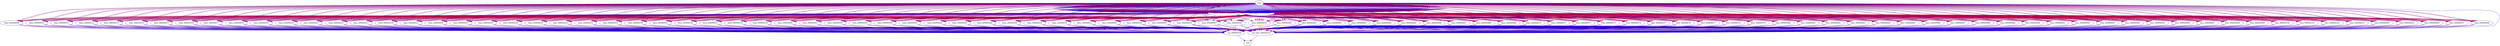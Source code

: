 digraph G {

fastq_reduce_00000001 [size="1.8063196205593848",color="#2000DF"];
bwa_index_00000002 [size="6.16664399297229",color="#6F0090"];
bwa_00000003 [size="3.4924691148768803",color="#3E00C1"];
bwa_00000004 [size="2.9871959425317045",color="#3500CA"];
bwa_00000005 [size="3.0642783785890053",color="#3600C9"];
bwa_00000006 [size="1.8211564460788425",color="#2000DF"];
bwa_00000007 [size="1.5020753941056009",color="#1A00E5"];
bwa_00000008 [size="3.2815125387161754",color="#3A00C5"];
bwa_00000009 [size="2.763863265921423",color="#3100CE"];
bwa_00000010 [size="2.5603232890727545",color="#2D00D2"];
bwa_00000011 [size="2.596075265728803",color="#2E00D1"];
bwa_00000012 [size="1.8738001795642645",color="#2100DE"];
bwa_00000013 [size="1.5020753941056009",color="#1A00E5"];
bwa_00000014 [size="1.5020753941056009",color="#1A00E5"];
bwa_00000015 [size="3.3690184832979204",color="#3C00C3"];
bwa_00000016 [size="3.0343758971461954",color="#3600C9"];
bwa_00000017 [size="1.5020753941056009",color="#1A00E5"];
bwa_00000018 [size="2.351756137000495",color="#2A00D5"];
bwa_00000019 [size="2.3147112727918864",color="#2900D6"];
bwa_00000020 [size="2.7148933995842044",color="#3000CF"];
bwa_00000021 [size="3.4963560348353853",color="#3E00C1"];
bwa_00000022 [size="2.837966734655924",color="#3200CD"];
bwa_00000023 [size="3.246452080638304",color="#3A00C5"];
bwa_00000024 [size="1.5020753941056009",color="#1A00E5"];
bwa_00000025 [size="2.4463390566387417",color="#2B00D4"];
bwa_00000026 [size="1.7047480922384253",color="#1E00E1"];
bwa_00000027 [size="1.5020753941056009",color="#1A00E5"];
bwa_00000028 [size="2.9042198730478836",color="#3400CB"];
bwa_00000029 [size="3.1232455938529506",color="#3800C7"];
bwa_00000030 [size="3.013080911888604",color="#3600C9"];
bwa_00000031 [size="2.667019851544218",color="#2F00D0"];
bwa_00000032 [size="2.6727683869575705",color="#2F00D0"];
bwa_00000033 [size="3.3387189592854245",color="#3B00C4"];
bwa_00000034 [size="3.1992851751031965",color="#3900C6"];
bwa_00000035 [size="1.716676663103699",color="#1E00E1"];
bwa_00000036 [size="1.5020753941056009",color="#1A00E5"];
bwa_00000037 [size="2.280237229330138",color="#2800D7"];
bwa_00000038 [size="3.062783260803601",color="#3600C9"];
bwa_00000039 [size="3.021741092735042",color="#3600C9"];
bwa_00000040 [size="3.3748876288717944",color="#3C00C3"];
bwa_00000041 [size="1.8905484395028425",color="#2100DE"];
bwa_00000042 [size="2.9466470658634996",color="#3400CB"];
bwa_00000043 [size="1.5020753941056009",color="#1A00E5"];
bwa_00000044 [size="1.5020753941056009",color="#1A00E5"];
bwa_00000045 [size="2.0111627009265414",color="#2300DC"];
bwa_00000046 [size="1.6989129188617031",color="#1E00E1"];
bwa_00000047 [size="3.311126784572308",color="#3B00C4"];
bwa_00000048 [size="1.5020753941056009",color="#1A00E5"];
bwa_00000049 [size="3.0115564089008764",color="#3600C9"];
bwa_00000050 [size="1.5020753941056009",color="#1A00E5"];
bwa_00000051 [size="3.1732925132462353",color="#3800C7"];
bwa_00000052 [size="3.0521598648526345",color="#3600C9"];
bwa_00000053 [size="2.541208215156642",color="#2D00D2"];
bwa_00000054 [size="2.322485754700382",color="#2900D6"];
bwa_00000055 [size="3.448748683520378",color="#3D00C2"];
bwa_00000056 [size="1.5020753941056009",color="#1A00E5"];
bwa_00000057 [size="3.321324104078975",color="#3B00C4"];
bwa_00000058 [size="1.5020753941056009",color="#1A00E5"];
bwa_00000059 [size="3.21691390155466",color="#3900C6"];
bwa_00000060 [size="2.6138860310444607",color="#2E00D1"];
bwa_00000061 [size="2.2551789705967753",color="#2800D7"];
bwa_00000062 [size="3.3644988185461147",color="#3C00C3"];
bwa_00000063 [size="1.5020753941056009",color="#1A00E5"];
bwa_00000064 [size="1.6191902038767787",color="#1C00E3"];
bwa_00000065 [size="2.3145136638593193",color="#2900D6"];
bwa_00000066 [size="2.644400174025754",color="#2F00D0"];
bwa_00000067 [size="2.396348622806209",color="#2A00D5"];
bwa_00000068 [size="3.023785087996026",color="#3600C9"];
bwa_00000069 [size="1.5020753941056009",color="#1A00E5"];
bwa_00000070 [size="2.28401370740861",color="#2800D7"];
bwa_00000071 [size="1.8352977712425385",color="#2000DF"];
bwa_00000072 [size="1.5020753941056009",color="#1A00E5"];
bwa_00000073 [size="2.8203068834478775",color="#3200CD"];
bwa_00000074 [size="3.030761522473386",color="#3600C9"];
bwa_00000075 [size="1.7959174793767188",color="#2000DF"];
bwa_00000076 [size="2.366967351923314",color="#2A00D5"];
bwa_00000077 [size="3.225771991556042",color="#3900C6"];
bwa_00000078 [size="1.5020753941056009",color="#1A00E5"];
bwa_00000079 [size="3.1694334480543342",color="#3800C7"];
bwa_00000080 [size="1.5020753941056009",color="#1A00E5"];
bwa_00000081 [size="2.343535079323",color="#2900D6"];
bwa_00000082 [size="1.5020753941056009",color="#1A00E5"];
bwa_00000083 [size="2.8409480597531247",color="#3200CD"];
bwa_00000084 [size="2.267268747866478",color="#2800D7"];
bwa_00000085 [size="2.9604677244536797",color="#3500CA"];
bwa_00000086 [size="2.3453571848379147",color="#2900D6"];
bwa_00000087 [size="3.270405091412132",color="#3A00C5"];
bwa_00000088 [size="3.3129124667945837",color="#3B00C4"];
bwa_00000089 [size="2.043684821967717",color="#2400DB"];
bwa_00000090 [size="3.4093308815588776",color="#3D00C2"];
bwa_00000091 [size="1.5020753941056009",color="#1A00E5"];
bwa_00000092 [size="1.5020753941056009",color="#1A00E5"];
bwa_00000093 [size="1.5020753941056009",color="#1A00E5"];
bwa_00000094 [size="3.2351034419728517",color="#3A00C5"];
bwa_00000095 [size="1.5020753941056009",color="#1A00E5"];
bwa_00000096 [size="2.305281454541788",color="#2900D6"];
bwa_00000097 [size="3.26694191743724",color="#3A00C5"];
bwa_00000098 [size="1.9793449251415507",color="#2300DC"];
bwa_00000099 [size="2.836912376545128",color="#3200CD"];
bwa_00000100 [size="1.5020753941056009",color="#1A00E5"];
bwa_00000101 [size="2.9456487733860044",color="#3400CB"];
bwa_00000102 [size="2.3159947799039635",color="#2900D6"];
cat_bwa_00000103 [size="3.9692725262288406",color="#4700B8"];
cat_00000104 [size="0.023716526617316065",color="#0000FF"];
fastq_reduce_00000001 -> bwa_00000003 [size="5.517452896464707",color="#63009C"];
fastq_reduce_00000001 -> bwa_00000004 [size="5.517452896464707",color="#63009C"];
fastq_reduce_00000001 -> bwa_00000005 [size="5.517452896464707",color="#63009C"];
fastq_reduce_00000001 -> bwa_00000006 [size="5.517452896464707",color="#63009C"];
fastq_reduce_00000001 -> bwa_00000007 [size="5.517452896464707",color="#63009C"];
fastq_reduce_00000001 -> bwa_00000008 [size="5.517452896464707",color="#63009C"];
fastq_reduce_00000001 -> bwa_00000009 [size="5.517452896464707",color="#63009C"];
fastq_reduce_00000001 -> bwa_00000010 [size="5.517452896464707",color="#63009C"];
fastq_reduce_00000001 -> bwa_00000011 [size="5.517452896464707",color="#63009C"];
fastq_reduce_00000001 -> bwa_00000012 [size="5.517452896464707",color="#63009C"];
fastq_reduce_00000001 -> bwa_00000013 [size="5.517452896464707",color="#63009C"];
fastq_reduce_00000001 -> bwa_00000014 [size="5.517452896464707",color="#63009C"];
fastq_reduce_00000001 -> bwa_00000015 [size="5.517452896464707",color="#63009C"];
fastq_reduce_00000001 -> bwa_00000016 [size="5.517452896464707",color="#63009C"];
fastq_reduce_00000001 -> bwa_00000017 [size="5.517452896464707",color="#63009C"];
fastq_reduce_00000001 -> bwa_00000018 [size="5.517452896464707",color="#63009C"];
fastq_reduce_00000001 -> bwa_00000019 [size="5.517452896464707",color="#63009C"];
fastq_reduce_00000001 -> bwa_00000020 [size="5.517452896464707",color="#63009C"];
fastq_reduce_00000001 -> bwa_00000021 [size="5.517452896464707",color="#63009C"];
fastq_reduce_00000001 -> bwa_00000022 [size="5.517452896464707",color="#63009C"];
fastq_reduce_00000001 -> bwa_00000023 [size="5.517452896464707",color="#63009C"];
fastq_reduce_00000001 -> bwa_00000024 [size="5.517452896464707",color="#63009C"];
fastq_reduce_00000001 -> bwa_00000025 [size="5.517452896464707",color="#63009C"];
fastq_reduce_00000001 -> bwa_00000026 [size="5.517452896464707",color="#63009C"];
fastq_reduce_00000001 -> bwa_00000027 [size="5.517452896464707",color="#63009C"];
fastq_reduce_00000001 -> bwa_00000028 [size="5.517452896464707",color="#63009C"];
fastq_reduce_00000001 -> bwa_00000029 [size="5.517452896464707",color="#63009C"];
fastq_reduce_00000001 -> bwa_00000030 [size="5.517452896464707",color="#63009C"];
fastq_reduce_00000001 -> bwa_00000031 [size="5.517452896464707",color="#63009C"];
fastq_reduce_00000001 -> bwa_00000032 [size="5.517452896464707",color="#63009C"];
fastq_reduce_00000001 -> bwa_00000033 [size="5.517452896464707",color="#63009C"];
fastq_reduce_00000001 -> bwa_00000034 [size="5.517452896464707",color="#63009C"];
fastq_reduce_00000001 -> bwa_00000035 [size="5.517452896464707",color="#63009C"];
fastq_reduce_00000001 -> bwa_00000036 [size="5.517452896464707",color="#63009C"];
fastq_reduce_00000001 -> bwa_00000037 [size="5.517452896464707",color="#63009C"];
fastq_reduce_00000001 -> bwa_00000038 [size="5.517452896464707",color="#63009C"];
fastq_reduce_00000001 -> bwa_00000039 [size="5.517452896464707",color="#63009C"];
fastq_reduce_00000001 -> bwa_00000040 [size="5.517452896464707",color="#63009C"];
fastq_reduce_00000001 -> bwa_00000041 [size="5.517452896464707",color="#63009C"];
fastq_reduce_00000001 -> bwa_00000042 [size="5.517452896464707",color="#63009C"];
fastq_reduce_00000001 -> bwa_00000043 [size="5.517452896464707",color="#63009C"];
fastq_reduce_00000001 -> bwa_00000044 [size="5.517452896464707",color="#63009C"];
fastq_reduce_00000001 -> bwa_00000045 [size="5.517452896464707",color="#63009C"];
fastq_reduce_00000001 -> bwa_00000046 [size="5.517452896464707",color="#63009C"];
fastq_reduce_00000001 -> bwa_00000047 [size="5.517452896464707",color="#63009C"];
fastq_reduce_00000001 -> bwa_00000048 [size="5.517452896464707",color="#63009C"];
fastq_reduce_00000001 -> bwa_00000049 [size="5.517452896464707",color="#63009C"];
fastq_reduce_00000001 -> bwa_00000050 [size="5.517452896464707",color="#63009C"];
fastq_reduce_00000001 -> bwa_00000051 [size="5.517452896464707",color="#63009C"];
fastq_reduce_00000001 -> bwa_00000052 [size="5.517452896464707",color="#63009C"];
fastq_reduce_00000001 -> bwa_00000053 [size="5.517452896464707",color="#63009C"];
fastq_reduce_00000001 -> bwa_00000054 [size="5.517452896464707",color="#63009C"];
fastq_reduce_00000001 -> bwa_00000055 [size="5.517452896464707",color="#63009C"];
fastq_reduce_00000001 -> bwa_00000056 [size="5.517452896464707",color="#63009C"];
fastq_reduce_00000001 -> bwa_00000057 [size="5.517452896464707",color="#63009C"];
fastq_reduce_00000001 -> bwa_00000058 [size="5.517452896464707",color="#63009C"];
fastq_reduce_00000001 -> bwa_00000059 [size="5.517452896464707",color="#63009C"];
fastq_reduce_00000001 -> bwa_00000060 [size="5.517452896464707",color="#63009C"];
fastq_reduce_00000001 -> bwa_00000061 [size="5.517452896464707",color="#63009C"];
fastq_reduce_00000001 -> bwa_00000062 [size="5.517452896464707",color="#63009C"];
fastq_reduce_00000001 -> bwa_00000063 [size="5.517452896464707",color="#63009C"];
fastq_reduce_00000001 -> bwa_00000064 [size="5.517452896464707",color="#63009C"];
fastq_reduce_00000001 -> bwa_00000065 [size="5.517452896464707",color="#63009C"];
fastq_reduce_00000001 -> bwa_00000066 [size="5.517452896464707",color="#63009C"];
fastq_reduce_00000001 -> bwa_00000067 [size="5.517452896464707",color="#63009C"];
fastq_reduce_00000001 -> bwa_00000068 [size="5.517452896464707",color="#63009C"];
fastq_reduce_00000001 -> bwa_00000069 [size="5.517452896464707",color="#63009C"];
fastq_reduce_00000001 -> bwa_00000070 [size="5.517452896464707",color="#63009C"];
fastq_reduce_00000001 -> bwa_00000071 [size="5.517452896464707",color="#63009C"];
fastq_reduce_00000001 -> bwa_00000072 [size="5.517452896464707",color="#63009C"];
fastq_reduce_00000001 -> bwa_00000073 [size="5.517452896464707",color="#63009C"];
fastq_reduce_00000001 -> bwa_00000074 [size="5.517452896464707",color="#63009C"];
fastq_reduce_00000001 -> bwa_00000075 [size="5.517452896464707",color="#63009C"];
fastq_reduce_00000001 -> bwa_00000076 [size="5.517452896464707",color="#63009C"];
fastq_reduce_00000001 -> bwa_00000077 [size="5.517452896464707",color="#63009C"];
fastq_reduce_00000001 -> bwa_00000078 [size="5.517452896464707",color="#63009C"];
fastq_reduce_00000001 -> bwa_00000079 [size="5.517452896464707",color="#63009C"];
fastq_reduce_00000001 -> bwa_00000080 [size="5.517452896464707",color="#63009C"];
fastq_reduce_00000001 -> bwa_00000081 [size="5.517452896464707",color="#63009C"];
fastq_reduce_00000001 -> bwa_00000082 [size="5.517452896464707",color="#63009C"];
fastq_reduce_00000001 -> bwa_00000083 [size="5.517452896464707",color="#63009C"];
fastq_reduce_00000001 -> bwa_00000084 [size="5.517452896464707",color="#63009C"];
fastq_reduce_00000001 -> bwa_00000085 [size="5.517452896464707",color="#63009C"];
fastq_reduce_00000001 -> bwa_00000086 [size="5.517452896464707",color="#63009C"];
fastq_reduce_00000001 -> bwa_00000087 [size="5.517452896464707",color="#63009C"];
fastq_reduce_00000001 -> bwa_00000088 [size="5.517452896464707",color="#63009C"];
fastq_reduce_00000001 -> bwa_00000089 [size="5.517452896464707",color="#63009C"];
fastq_reduce_00000001 -> bwa_00000090 [size="5.517452896464707",color="#63009C"];
fastq_reduce_00000001 -> bwa_00000091 [size="5.517452896464707",color="#63009C"];
fastq_reduce_00000001 -> bwa_00000092 [size="5.517452896464707",color="#63009C"];
fastq_reduce_00000001 -> bwa_00000093 [size="5.517452896464707",color="#63009C"];
fastq_reduce_00000001 -> bwa_00000094 [size="5.517452896464707",color="#63009C"];
fastq_reduce_00000001 -> bwa_00000095 [size="5.517452896464707",color="#63009C"];
fastq_reduce_00000001 -> bwa_00000096 [size="5.517452896464707",color="#63009C"];
fastq_reduce_00000001 -> bwa_00000097 [size="5.517452896464707",color="#63009C"];
fastq_reduce_00000001 -> bwa_00000098 [size="5.517452896464707",color="#63009C"];
fastq_reduce_00000001 -> bwa_00000099 [size="5.517452896464707",color="#63009C"];
fastq_reduce_00000001 -> bwa_00000100 [size="5.517452896464707",color="#63009C"];
fastq_reduce_00000001 -> bwa_00000101 [size="5.517452896464707",color="#63009C"];
fastq_reduce_00000001 -> bwa_00000102 [size="5.517452896464707",color="#63009C"];
root -> fastq_reduce_00000001 [size="1.0986122886681098",color="#1300EC"];
root -> fastq_reduce_00000001 [size="11.709749681298344",color="#D3002C"];
root -> fastq_reduce_00000001 [size="1.0986122886681098",color="#1300EC"];
root -> fastq_reduce_00000001 [size="1.0986122886681098",color="#1300EC"];
root -> fastq_reduce_00000001 [size="1.0986122886681098",color="#1300EC"];
root -> fastq_reduce_00000001 [size="1.0986122886681098",color="#1300EC"];
root -> fastq_reduce_00000001 [size="1.0986122886681098",color="#1300EC"];
root -> fastq_reduce_00000001 [size="1.0986122886681098",color="#1300EC"];
root -> fastq_reduce_00000001 [size="1.0986122886681098",color="#1300EC"];
root -> fastq_reduce_00000001 [size="1.0986122886681098",color="#1300EC"];
root -> fastq_reduce_00000001 [size="1.0986122886681098",color="#1300EC"];
root -> fastq_reduce_00000001 [size="1.0986122886681098",color="#1300EC"];
root -> fastq_reduce_00000001 [size="1.0986122886681098",color="#1300EC"];
root -> fastq_reduce_00000001 [size="1.0986122886681098",color="#1300EC"];
root -> fastq_reduce_00000001 [size="1.0986122886681098",color="#1300EC"];
root -> fastq_reduce_00000001 [size="1.0986122886681098",color="#1300EC"];
root -> fastq_reduce_00000001 [size="1.0986122886681098",color="#1300EC"];
root -> fastq_reduce_00000001 [size="1.0986122886681098",color="#1300EC"];
root -> fastq_reduce_00000001 [size="1.0986122886681098",color="#1300EC"];
root -> fastq_reduce_00000001 [size="1.0986122886681098",color="#1300EC"];
root -> fastq_reduce_00000001 [size="1.0986122886681098",color="#1300EC"];
root -> fastq_reduce_00000001 [size="1.0986122886681098",color="#1300EC"];
root -> fastq_reduce_00000001 [size="1.0986122886681098",color="#1300EC"];
root -> fastq_reduce_00000001 [size="1.0986122886681098",color="#1300EC"];
root -> fastq_reduce_00000001 [size="1.0986122886681098",color="#1300EC"];
root -> fastq_reduce_00000001 [size="1.0986122886681098",color="#1300EC"];
root -> fastq_reduce_00000001 [size="1.0986122886681098",color="#1300EC"];
root -> fastq_reduce_00000001 [size="1.0986122886681098",color="#1300EC"];
root -> fastq_reduce_00000001 [size="1.0986122886681098",color="#1300EC"];
root -> fastq_reduce_00000001 [size="1.0986122886681098",color="#1300EC"];
root -> fastq_reduce_00000001 [size="1.0986122886681098",color="#1300EC"];
root -> fastq_reduce_00000001 [size="1.0986122886681098",color="#1300EC"];
root -> fastq_reduce_00000001 [size="1.0986122886681098",color="#1300EC"];
root -> fastq_reduce_00000001 [size="1.0986122886681098",color="#1300EC"];
root -> fastq_reduce_00000001 [size="1.0986122886681098",color="#1300EC"];
root -> fastq_reduce_00000001 [size="1.0986122886681098",color="#1300EC"];
root -> fastq_reduce_00000001 [size="1.0986122886681098",color="#1300EC"];
root -> fastq_reduce_00000001 [size="1.0986122886681098",color="#1300EC"];
root -> fastq_reduce_00000001 [size="1.0986122886681098",color="#1300EC"];
root -> fastq_reduce_00000001 [size="1.0986122886681098",color="#1300EC"];
root -> fastq_reduce_00000001 [size="1.0986122886681098",color="#1300EC"];
root -> fastq_reduce_00000001 [size="1.0986122886681098",color="#1300EC"];
root -> fastq_reduce_00000001 [size="1.0986122886681098",color="#1300EC"];
root -> fastq_reduce_00000001 [size="1.0986122886681098",color="#1300EC"];
root -> fastq_reduce_00000001 [size="1.0986122886681098",color="#1300EC"];
root -> fastq_reduce_00000001 [size="1.0986122886681098",color="#1300EC"];
root -> fastq_reduce_00000001 [size="1.0986122886681098",color="#1300EC"];
root -> fastq_reduce_00000001 [size="1.0986122886681098",color="#1300EC"];
root -> fastq_reduce_00000001 [size="1.0986122886681098",color="#1300EC"];
root -> fastq_reduce_00000001 [size="1.0986122886681098",color="#1300EC"];
root -> fastq_reduce_00000001 [size="1.0986122886681098",color="#1300EC"];
root -> fastq_reduce_00000001 [size="1.0986122886681098",color="#1300EC"];
root -> fastq_reduce_00000001 [size="1.0986122886681098",color="#1300EC"];
root -> fastq_reduce_00000001 [size="1.0986122886681098",color="#1300EC"];
root -> fastq_reduce_00000001 [size="1.0986122886681098",color="#1300EC"];
root -> fastq_reduce_00000001 [size="1.0986122886681098",color="#1300EC"];
root -> fastq_reduce_00000001 [size="1.0986122886681098",color="#1300EC"];
root -> fastq_reduce_00000001 [size="1.0986122886681098",color="#1300EC"];
root -> fastq_reduce_00000001 [size="1.0986122886681098",color="#1300EC"];
root -> fastq_reduce_00000001 [size="1.0986122886681098",color="#1300EC"];
root -> fastq_reduce_00000001 [size="1.0986122886681098",color="#1300EC"];
root -> fastq_reduce_00000001 [size="1.0986122886681098",color="#1300EC"];
root -> fastq_reduce_00000001 [size="1.0986122886681098",color="#1300EC"];
root -> fastq_reduce_00000001 [size="1.0986122886681098",color="#1300EC"];
root -> fastq_reduce_00000001 [size="1.0986122886681098",color="#1300EC"];
root -> fastq_reduce_00000001 [size="1.0986122886681098",color="#1300EC"];
root -> fastq_reduce_00000001 [size="1.0986122886681098",color="#1300EC"];
root -> fastq_reduce_00000001 [size="1.0986122886681098",color="#1300EC"];
root -> fastq_reduce_00000001 [size="1.0986122886681098",color="#1300EC"];
root -> fastq_reduce_00000001 [size="1.0986122886681098",color="#1300EC"];
root -> fastq_reduce_00000001 [size="1.0986122886681098",color="#1300EC"];
root -> fastq_reduce_00000001 [size="1.0986122886681098",color="#1300EC"];
root -> fastq_reduce_00000001 [size="1.0986122886681098",color="#1300EC"];
root -> fastq_reduce_00000001 [size="1.0986122886681098",color="#1300EC"];
root -> fastq_reduce_00000001 [size="1.0986122886681098",color="#1300EC"];
root -> fastq_reduce_00000001 [size="1.0986122886681098",color="#1300EC"];
root -> fastq_reduce_00000001 [size="1.0986122886681098",color="#1300EC"];
root -> fastq_reduce_00000001 [size="1.0986122886681098",color="#1300EC"];
root -> fastq_reduce_00000001 [size="1.0986122886681098",color="#1300EC"];
root -> fastq_reduce_00000001 [size="1.0986122886681098",color="#1300EC"];
root -> fastq_reduce_00000001 [size="1.0986122886681098",color="#1300EC"];
root -> fastq_reduce_00000001 [size="1.0986122886681098",color="#1300EC"];
root -> fastq_reduce_00000001 [size="1.0986122886681098",color="#1300EC"];
root -> fastq_reduce_00000001 [size="1.0986122886681098",color="#1300EC"];
root -> fastq_reduce_00000001 [size="1.0986122886681098",color="#1300EC"];
root -> fastq_reduce_00000001 [size="1.0986122886681098",color="#1300EC"];
root -> fastq_reduce_00000001 [size="1.0986122886681098",color="#1300EC"];
root -> fastq_reduce_00000001 [size="1.0986122886681098",color="#1300EC"];
root -> fastq_reduce_00000001 [size="1.0986122886681098",color="#1300EC"];
root -> fastq_reduce_00000001 [size="1.0986122886681098",color="#1300EC"];
root -> fastq_reduce_00000001 [size="1.0986122886681098",color="#1300EC"];
root -> fastq_reduce_00000001 [size="1.0986122886681098",color="#1300EC"];
root -> fastq_reduce_00000001 [size="1.0986122886681098",color="#1300EC"];
root -> fastq_reduce_00000001 [size="1.0986122886681098",color="#1300EC"];
root -> fastq_reduce_00000001 [size="1.0986122886681098",color="#1300EC"];
root -> fastq_reduce_00000001 [size="1.0986122886681098",color="#1300EC"];
root -> fastq_reduce_00000001 [size="1.0986122886681098",color="#1300EC"];
root -> fastq_reduce_00000001 [size="1.0986122886681098",color="#1300EC"];
root -> fastq_reduce_00000001 [size="1.0986122886681098",color="#1300EC"];
root -> fastq_reduce_00000001 [size="1.0986122886681098",color="#1300EC"];
root -> fastq_reduce_00000001 [size="1.0986122886681098",color="#1300EC"];
root -> fastq_reduce_00000001 [size="1.0986122886681098",color="#1300EC"];
root -> fastq_reduce_00000001 [size="1.0986122886681098",color="#1300EC"];
root -> fastq_reduce_00000001 [size="1.0986122886681098",color="#1300EC"];
root -> fastq_reduce_00000001 [size="1.0986122886681098",color="#1300EC"];
root -> fastq_reduce_00000001 [size="1.0986122886681098",color="#1300EC"];
root -> fastq_reduce_00000001 [size="1.0986122886681098",color="#1300EC"];
root -> fastq_reduce_00000001 [size="1.0986122886681098",color="#1300EC"];
root -> fastq_reduce_00000001 [size="1.0986122886681098",color="#1300EC"];
root -> fastq_reduce_00000001 [size="1.0986122886681098",color="#1300EC"];
root -> fastq_reduce_00000001 [size="1.0986122886681098",color="#1300EC"];
root -> fastq_reduce_00000001 [size="1.0986122886681098",color="#1300EC"];
root -> fastq_reduce_00000001 [size="1.0986122886681098",color="#1300EC"];
root -> fastq_reduce_00000001 [size="1.0986122886681098",color="#1300EC"];
root -> fastq_reduce_00000001 [size="1.0986122886681098",color="#1300EC"];
root -> fastq_reduce_00000001 [size="1.0986122886681098",color="#1300EC"];
root -> fastq_reduce_00000001 [size="1.0986122886681098",color="#1300EC"];
root -> fastq_reduce_00000001 [size="1.0986122886681098",color="#1300EC"];
root -> fastq_reduce_00000001 [size="1.0986122886681098",color="#1300EC"];
root -> fastq_reduce_00000001 [size="1.0986122886681098",color="#1300EC"];
root -> fastq_reduce_00000001 [size="1.0986122886681098",color="#1300EC"];
root -> fastq_reduce_00000001 [size="1.0986122886681098",color="#1300EC"];
root -> fastq_reduce_00000001 [size="1.0986122886681098",color="#1300EC"];
root -> fastq_reduce_00000001 [size="1.0986122886681098",color="#1300EC"];
root -> fastq_reduce_00000001 [size="1.0986122886681098",color="#1300EC"];
root -> fastq_reduce_00000001 [size="1.0986122886681098",color="#1300EC"];
root -> fastq_reduce_00000001 [size="1.0986122886681098",color="#1300EC"];
root -> fastq_reduce_00000001 [size="1.0986122886681098",color="#1300EC"];
root -> fastq_reduce_00000001 [size="1.0986122886681098",color="#1300EC"];
root -> fastq_reduce_00000001 [size="1.0986122886681098",color="#1300EC"];
root -> fastq_reduce_00000001 [size="1.0986122886681098",color="#1300EC"];
root -> fastq_reduce_00000001 [size="1.0986122886681098",color="#1300EC"];
root -> fastq_reduce_00000001 [size="1.0986122886681098",color="#1300EC"];
root -> fastq_reduce_00000001 [size="1.0986122886681098",color="#1300EC"];
root -> fastq_reduce_00000001 [size="1.0986122886681098",color="#1300EC"];
root -> fastq_reduce_00000001 [size="1.0986122886681098",color="#1300EC"];
root -> fastq_reduce_00000001 [size="1.0986122886681098",color="#1300EC"];
root -> fastq_reduce_00000001 [size="1.0986122886681098",color="#1300EC"];
root -> fastq_reduce_00000001 [size="1.0986122886681098",color="#1300EC"];
root -> fastq_reduce_00000001 [size="1.0986122886681098",color="#1300EC"];
root -> fastq_reduce_00000001 [size="1.0986122886681098",color="#1300EC"];
root -> fastq_reduce_00000001 [size="1.0986122886681098",color="#1300EC"];
root -> fastq_reduce_00000001 [size="1.0986122886681098",color="#1300EC"];
root -> fastq_reduce_00000001 [size="1.0986122886681098",color="#1300EC"];
root -> fastq_reduce_00000001 [size="1.0986122886681098",color="#1300EC"];
root -> fastq_reduce_00000001 [size="1.0986122886681098",color="#1300EC"];
root -> fastq_reduce_00000001 [size="1.0986122886681098",color="#1300EC"];
root -> fastq_reduce_00000001 [size="1.0986122886681098",color="#1300EC"];
root -> fastq_reduce_00000001 [size="1.0986122886681098",color="#1300EC"];
root -> fastq_reduce_00000001 [size="1.0986122886681098",color="#1300EC"];
root -> fastq_reduce_00000001 [size="1.0986122886681098",color="#1300EC"];
root -> fastq_reduce_00000001 [size="1.0986122886681098",color="#1300EC"];
root -> fastq_reduce_00000001 [size="1.0986122886681098",color="#1300EC"];
root -> fastq_reduce_00000001 [size="1.0986122886681098",color="#1300EC"];
root -> fastq_reduce_00000001 [size="1.0986122886681098",color="#1300EC"];
root -> fastq_reduce_00000001 [size="1.0986122886681098",color="#1300EC"];
root -> fastq_reduce_00000001 [size="1.0986122886681098",color="#1300EC"];
root -> fastq_reduce_00000001 [size="1.0986122886681098",color="#1300EC"];
root -> fastq_reduce_00000001 [size="1.0986122886681098",color="#1300EC"];
root -> fastq_reduce_00000001 [size="1.0986122886681098",color="#1300EC"];
root -> fastq_reduce_00000001 [size="1.0986122886681098",color="#1300EC"];
root -> fastq_reduce_00000001 [size="1.0986122886681098",color="#1300EC"];
root -> fastq_reduce_00000001 [size="1.0986122886681098",color="#1300EC"];
root -> fastq_reduce_00000001 [size="1.0986122886681098",color="#1300EC"];
root -> fastq_reduce_00000001 [size="1.0986122886681098",color="#1300EC"];
root -> fastq_reduce_00000001 [size="1.0986122886681098",color="#1300EC"];
root -> fastq_reduce_00000001 [size="1.0986122886681098",color="#1300EC"];
root -> fastq_reduce_00000001 [size="1.0986122886681098",color="#1300EC"];
root -> fastq_reduce_00000001 [size="1.0986122886681098",color="#1300EC"];
root -> fastq_reduce_00000001 [size="1.0986122886681098",color="#1300EC"];
root -> fastq_reduce_00000001 [size="1.0986122886681098",color="#1300EC"];
root -> fastq_reduce_00000001 [size="1.0986122886681098",color="#1300EC"];
root -> fastq_reduce_00000001 [size="1.0986122886681098",color="#1300EC"];
root -> fastq_reduce_00000001 [size="1.0986122886681098",color="#1300EC"];
root -> fastq_reduce_00000001 [size="1.0986122886681098",color="#1300EC"];
root -> fastq_reduce_00000001 [size="1.0986122886681098",color="#1300EC"];
root -> fastq_reduce_00000001 [size="1.0986122886681098",color="#1300EC"];
root -> fastq_reduce_00000001 [size="1.0986122886681098",color="#1300EC"];
root -> fastq_reduce_00000001 [size="1.0986122886681098",color="#1300EC"];
root -> fastq_reduce_00000001 [size="1.0986122886681098",color="#1300EC"];
root -> fastq_reduce_00000001 [size="1.0986122886681098",color="#1300EC"];
root -> fastq_reduce_00000001 [size="1.0986122886681098",color="#1300EC"];
root -> fastq_reduce_00000001 [size="1.0986122886681098",color="#1300EC"];
root -> fastq_reduce_00000001 [size="1.0986122886681098",color="#1300EC"];
root -> fastq_reduce_00000001 [size="1.0986122886681098",color="#1300EC"];
root -> fastq_reduce_00000001 [size="1.0986122886681098",color="#1300EC"];
root -> fastq_reduce_00000001 [size="1.0986122886681098",color="#1300EC"];
root -> fastq_reduce_00000001 [size="1.0986122886681098",color="#1300EC"];
root -> fastq_reduce_00000001 [size="1.0986122886681098",color="#1300EC"];
root -> fastq_reduce_00000001 [size="1.0986122886681098",color="#1300EC"];
root -> fastq_reduce_00000001 [size="1.0986122886681098",color="#1300EC"];
root -> fastq_reduce_00000001 [size="1.0986122886681098",color="#1300EC"];
root -> fastq_reduce_00000001 [size="1.0986122886681098",color="#1300EC"];
root -> fastq_reduce_00000001 [size="1.0986122886681098",color="#1300EC"];
root -> fastq_reduce_00000001 [size="1.0986122886681098",color="#1300EC"];
root -> fastq_reduce_00000001 [size="1.0986122886681098",color="#1300EC"];
root -> fastq_reduce_00000001 [size="1.0986122886681098",color="#1300EC"];
root -> fastq_reduce_00000001 [size="1.0986122886681098",color="#1300EC"];
root -> fastq_reduce_00000001 [size="1.0986122886681098",color="#1300EC"];
root -> fastq_reduce_00000001 [size="1.0986122886681098",color="#1300EC"];
root -> fastq_reduce_00000001 [size="1.0986122886681098",color="#1300EC"];
bwa_index_00000002 -> bwa_00000003 [size="12.237949148177432",color="#DC0023"];
bwa_index_00000002 -> bwa_00000004 [size="12.237949148177432",color="#DC0023"];
bwa_index_00000002 -> bwa_00000005 [size="12.237949148177432",color="#DC0023"];
bwa_index_00000002 -> bwa_00000006 [size="12.237949148177432",color="#DC0023"];
bwa_index_00000002 -> bwa_00000007 [size="12.237949148177432",color="#DC0023"];
bwa_index_00000002 -> bwa_00000008 [size="12.237949148177432",color="#DC0023"];
bwa_index_00000002 -> bwa_00000009 [size="12.237949148177432",color="#DC0023"];
bwa_index_00000002 -> bwa_00000010 [size="12.237949148177432",color="#DC0023"];
bwa_index_00000002 -> bwa_00000011 [size="12.237949148177432",color="#DC0023"];
bwa_index_00000002 -> bwa_00000012 [size="12.237949148177432",color="#DC0023"];
bwa_index_00000002 -> bwa_00000013 [size="12.237949148177432",color="#DC0023"];
bwa_index_00000002 -> bwa_00000014 [size="12.237949148177432",color="#DC0023"];
bwa_index_00000002 -> bwa_00000015 [size="12.237949148177432",color="#DC0023"];
bwa_index_00000002 -> bwa_00000016 [size="12.237949148177432",color="#DC0023"];
bwa_index_00000002 -> bwa_00000017 [size="12.237949148177432",color="#DC0023"];
bwa_index_00000002 -> bwa_00000018 [size="12.237949148177432",color="#DC0023"];
bwa_index_00000002 -> bwa_00000019 [size="12.237949148177432",color="#DC0023"];
bwa_index_00000002 -> bwa_00000020 [size="12.237949148177432",color="#DC0023"];
bwa_index_00000002 -> bwa_00000021 [size="12.237949148177432",color="#DC0023"];
bwa_index_00000002 -> bwa_00000022 [size="12.237949148177432",color="#DC0023"];
bwa_index_00000002 -> bwa_00000023 [size="12.237949148177432",color="#DC0023"];
bwa_index_00000002 -> bwa_00000024 [size="12.237949148177432",color="#DC0023"];
bwa_index_00000002 -> bwa_00000025 [size="12.237949148177432",color="#DC0023"];
bwa_index_00000002 -> bwa_00000026 [size="12.237949148177432",color="#DC0023"];
bwa_index_00000002 -> bwa_00000027 [size="12.237949148177432",color="#DC0023"];
bwa_index_00000002 -> bwa_00000028 [size="12.237949148177432",color="#DC0023"];
bwa_index_00000002 -> bwa_00000029 [size="12.237949148177432",color="#DC0023"];
bwa_index_00000002 -> bwa_00000030 [size="12.237949148177432",color="#DC0023"];
bwa_index_00000002 -> bwa_00000031 [size="12.237949148177432",color="#DC0023"];
bwa_index_00000002 -> bwa_00000032 [size="12.237949148177432",color="#DC0023"];
bwa_index_00000002 -> bwa_00000033 [size="12.237949148177432",color="#DC0023"];
bwa_index_00000002 -> bwa_00000034 [size="12.237949148177432",color="#DC0023"];
bwa_index_00000002 -> bwa_00000035 [size="12.237949148177432",color="#DC0023"];
bwa_index_00000002 -> bwa_00000036 [size="12.237949148177432",color="#DC0023"];
bwa_index_00000002 -> bwa_00000037 [size="12.237949148177432",color="#DC0023"];
bwa_index_00000002 -> bwa_00000038 [size="12.237949148177432",color="#DC0023"];
bwa_index_00000002 -> bwa_00000039 [size="12.237949148177432",color="#DC0023"];
bwa_index_00000002 -> bwa_00000040 [size="12.237949148177432",color="#DC0023"];
bwa_index_00000002 -> bwa_00000041 [size="12.237949148177432",color="#DC0023"];
bwa_index_00000002 -> bwa_00000042 [size="12.237949148177432",color="#DC0023"];
bwa_index_00000002 -> bwa_00000043 [size="12.237949148177432",color="#DC0023"];
bwa_index_00000002 -> bwa_00000044 [size="12.237949148177432",color="#DC0023"];
bwa_index_00000002 -> bwa_00000045 [size="12.237949148177432",color="#DC0023"];
bwa_index_00000002 -> bwa_00000046 [size="12.237949148177432",color="#DC0023"];
bwa_index_00000002 -> bwa_00000047 [size="12.237949148177432",color="#DC0023"];
bwa_index_00000002 -> bwa_00000048 [size="12.237949148177432",color="#DC0023"];
bwa_index_00000002 -> bwa_00000049 [size="12.237949148177432",color="#DC0023"];
bwa_index_00000002 -> bwa_00000050 [size="12.237949148177432",color="#DC0023"];
bwa_index_00000002 -> bwa_00000051 [size="12.237949148177432",color="#DC0023"];
bwa_index_00000002 -> bwa_00000052 [size="12.237949148177432",color="#DC0023"];
bwa_index_00000002 -> bwa_00000053 [size="12.237949148177432",color="#DC0023"];
bwa_index_00000002 -> bwa_00000054 [size="12.237949148177432",color="#DC0023"];
bwa_index_00000002 -> bwa_00000055 [size="12.237949148177432",color="#DC0023"];
bwa_index_00000002 -> bwa_00000056 [size="12.237949148177432",color="#DC0023"];
bwa_index_00000002 -> bwa_00000057 [size="12.237949148177432",color="#DC0023"];
bwa_index_00000002 -> bwa_00000058 [size="12.237949148177432",color="#DC0023"];
bwa_index_00000002 -> bwa_00000059 [size="12.237949148177432",color="#DC0023"];
bwa_index_00000002 -> bwa_00000060 [size="12.237949148177432",color="#DC0023"];
bwa_index_00000002 -> bwa_00000061 [size="12.237949148177432",color="#DC0023"];
bwa_index_00000002 -> bwa_00000062 [size="12.237949148177432",color="#DC0023"];
bwa_index_00000002 -> bwa_00000063 [size="12.237949148177432",color="#DC0023"];
bwa_index_00000002 -> bwa_00000064 [size="12.237949148177432",color="#DC0023"];
bwa_index_00000002 -> bwa_00000065 [size="12.237949148177432",color="#DC0023"];
bwa_index_00000002 -> bwa_00000066 [size="12.237949148177432",color="#DC0023"];
bwa_index_00000002 -> bwa_00000067 [size="12.237949148177432",color="#DC0023"];
bwa_index_00000002 -> bwa_00000068 [size="12.237949148177432",color="#DC0023"];
bwa_index_00000002 -> bwa_00000069 [size="12.237949148177432",color="#DC0023"];
bwa_index_00000002 -> bwa_00000070 [size="12.237949148177432",color="#DC0023"];
bwa_index_00000002 -> bwa_00000071 [size="12.237949148177432",color="#DC0023"];
bwa_index_00000002 -> bwa_00000072 [size="12.237949148177432",color="#DC0023"];
bwa_index_00000002 -> bwa_00000073 [size="12.237949148177432",color="#DC0023"];
bwa_index_00000002 -> bwa_00000074 [size="12.237949148177432",color="#DC0023"];
bwa_index_00000002 -> bwa_00000075 [size="12.237949148177432",color="#DC0023"];
bwa_index_00000002 -> bwa_00000076 [size="12.237949148177432",color="#DC0023"];
bwa_index_00000002 -> bwa_00000077 [size="12.237949148177432",color="#DC0023"];
bwa_index_00000002 -> bwa_00000078 [size="12.237949148177432",color="#DC0023"];
bwa_index_00000002 -> bwa_00000079 [size="12.237949148177432",color="#DC0023"];
bwa_index_00000002 -> bwa_00000080 [size="12.237949148177432",color="#DC0023"];
bwa_index_00000002 -> bwa_00000081 [size="12.237949148177432",color="#DC0023"];
bwa_index_00000002 -> bwa_00000082 [size="12.237949148177432",color="#DC0023"];
bwa_index_00000002 -> bwa_00000083 [size="12.237949148177432",color="#DC0023"];
bwa_index_00000002 -> bwa_00000084 [size="12.237949148177432",color="#DC0023"];
bwa_index_00000002 -> bwa_00000085 [size="12.237949148177432",color="#DC0023"];
bwa_index_00000002 -> bwa_00000086 [size="12.237949148177432",color="#DC0023"];
bwa_index_00000002 -> bwa_00000087 [size="12.237949148177432",color="#DC0023"];
bwa_index_00000002 -> bwa_00000088 [size="12.237949148177432",color="#DC0023"];
bwa_index_00000002 -> bwa_00000089 [size="12.237949148177432",color="#DC0023"];
bwa_index_00000002 -> bwa_00000090 [size="12.237949148177432",color="#DC0023"];
bwa_index_00000002 -> bwa_00000091 [size="12.237949148177432",color="#DC0023"];
bwa_index_00000002 -> bwa_00000092 [size="12.237949148177432",color="#DC0023"];
bwa_index_00000002 -> bwa_00000093 [size="12.237949148177432",color="#DC0023"];
bwa_index_00000002 -> bwa_00000094 [size="12.237949148177432",color="#DC0023"];
bwa_index_00000002 -> bwa_00000095 [size="12.237949148177432",color="#DC0023"];
bwa_index_00000002 -> bwa_00000096 [size="12.237949148177432",color="#DC0023"];
bwa_index_00000002 -> bwa_00000097 [size="12.237949148177432",color="#DC0023"];
bwa_index_00000002 -> bwa_00000098 [size="12.237949148177432",color="#DC0023"];
bwa_index_00000002 -> bwa_00000099 [size="12.237949148177432",color="#DC0023"];
bwa_index_00000002 -> bwa_00000100 [size="12.237949148177432",color="#DC0023"];
bwa_index_00000002 -> bwa_00000101 [size="12.237949148177432",color="#DC0023"];
bwa_index_00000002 -> bwa_00000102 [size="12.237949148177432",color="#DC0023"];
bwa_index_00000002 -> bwa_00000003 [size="10.12667110305036",color="#B60049"];
bwa_index_00000002 -> bwa_00000004 [size="10.12667110305036",color="#B60049"];
bwa_index_00000002 -> bwa_00000005 [size="10.12667110305036",color="#B60049"];
bwa_index_00000002 -> bwa_00000006 [size="10.12667110305036",color="#B60049"];
bwa_index_00000002 -> bwa_00000007 [size="10.12667110305036",color="#B60049"];
bwa_index_00000002 -> bwa_00000008 [size="10.12667110305036",color="#B60049"];
bwa_index_00000002 -> bwa_00000009 [size="10.12667110305036",color="#B60049"];
bwa_index_00000002 -> bwa_00000010 [size="10.12667110305036",color="#B60049"];
bwa_index_00000002 -> bwa_00000011 [size="10.12667110305036",color="#B60049"];
bwa_index_00000002 -> bwa_00000012 [size="10.12667110305036",color="#B60049"];
bwa_index_00000002 -> bwa_00000013 [size="10.12667110305036",color="#B60049"];
bwa_index_00000002 -> bwa_00000014 [size="10.12667110305036",color="#B60049"];
bwa_index_00000002 -> bwa_00000015 [size="10.12667110305036",color="#B60049"];
bwa_index_00000002 -> bwa_00000016 [size="10.12667110305036",color="#B60049"];
bwa_index_00000002 -> bwa_00000017 [size="10.12667110305036",color="#B60049"];
bwa_index_00000002 -> bwa_00000018 [size="10.12667110305036",color="#B60049"];
bwa_index_00000002 -> bwa_00000019 [size="10.12667110305036",color="#B60049"];
bwa_index_00000002 -> bwa_00000020 [size="10.12667110305036",color="#B60049"];
bwa_index_00000002 -> bwa_00000021 [size="10.12667110305036",color="#B60049"];
bwa_index_00000002 -> bwa_00000022 [size="10.12667110305036",color="#B60049"];
bwa_index_00000002 -> bwa_00000023 [size="10.12667110305036",color="#B60049"];
bwa_index_00000002 -> bwa_00000024 [size="10.12667110305036",color="#B60049"];
bwa_index_00000002 -> bwa_00000025 [size="10.12667110305036",color="#B60049"];
bwa_index_00000002 -> bwa_00000026 [size="10.12667110305036",color="#B60049"];
bwa_index_00000002 -> bwa_00000027 [size="10.12667110305036",color="#B60049"];
bwa_index_00000002 -> bwa_00000028 [size="10.12667110305036",color="#B60049"];
bwa_index_00000002 -> bwa_00000029 [size="10.12667110305036",color="#B60049"];
bwa_index_00000002 -> bwa_00000030 [size="10.12667110305036",color="#B60049"];
bwa_index_00000002 -> bwa_00000031 [size="10.12667110305036",color="#B60049"];
bwa_index_00000002 -> bwa_00000032 [size="10.12667110305036",color="#B60049"];
bwa_index_00000002 -> bwa_00000033 [size="10.12667110305036",color="#B60049"];
bwa_index_00000002 -> bwa_00000034 [size="10.12667110305036",color="#B60049"];
bwa_index_00000002 -> bwa_00000035 [size="10.12667110305036",color="#B60049"];
bwa_index_00000002 -> bwa_00000036 [size="10.12667110305036",color="#B60049"];
bwa_index_00000002 -> bwa_00000037 [size="10.12667110305036",color="#B60049"];
bwa_index_00000002 -> bwa_00000038 [size="10.12667110305036",color="#B60049"];
bwa_index_00000002 -> bwa_00000039 [size="10.12667110305036",color="#B60049"];
bwa_index_00000002 -> bwa_00000040 [size="10.12667110305036",color="#B60049"];
bwa_index_00000002 -> bwa_00000041 [size="10.12667110305036",color="#B60049"];
bwa_index_00000002 -> bwa_00000042 [size="10.12667110305036",color="#B60049"];
bwa_index_00000002 -> bwa_00000043 [size="10.12667110305036",color="#B60049"];
bwa_index_00000002 -> bwa_00000044 [size="10.12667110305036",color="#B60049"];
bwa_index_00000002 -> bwa_00000045 [size="10.12667110305036",color="#B60049"];
bwa_index_00000002 -> bwa_00000046 [size="10.12667110305036",color="#B60049"];
bwa_index_00000002 -> bwa_00000047 [size="10.12667110305036",color="#B60049"];
bwa_index_00000002 -> bwa_00000048 [size="10.12667110305036",color="#B60049"];
bwa_index_00000002 -> bwa_00000049 [size="10.12667110305036",color="#B60049"];
bwa_index_00000002 -> bwa_00000050 [size="10.12667110305036",color="#B60049"];
bwa_index_00000002 -> bwa_00000051 [size="10.12667110305036",color="#B60049"];
bwa_index_00000002 -> bwa_00000052 [size="10.12667110305036",color="#B60049"];
bwa_index_00000002 -> bwa_00000053 [size="10.12667110305036",color="#B60049"];
bwa_index_00000002 -> bwa_00000054 [size="10.12667110305036",color="#B60049"];
bwa_index_00000002 -> bwa_00000055 [size="10.12667110305036",color="#B60049"];
bwa_index_00000002 -> bwa_00000056 [size="10.12667110305036",color="#B60049"];
bwa_index_00000002 -> bwa_00000057 [size="10.12667110305036",color="#B60049"];
bwa_index_00000002 -> bwa_00000058 [size="10.12667110305036",color="#B60049"];
bwa_index_00000002 -> bwa_00000059 [size="10.12667110305036",color="#B60049"];
bwa_index_00000002 -> bwa_00000060 [size="10.12667110305036",color="#B60049"];
bwa_index_00000002 -> bwa_00000061 [size="10.12667110305036",color="#B60049"];
bwa_index_00000002 -> bwa_00000062 [size="10.12667110305036",color="#B60049"];
bwa_index_00000002 -> bwa_00000063 [size="10.12667110305036",color="#B60049"];
bwa_index_00000002 -> bwa_00000064 [size="10.12667110305036",color="#B60049"];
bwa_index_00000002 -> bwa_00000065 [size="10.12667110305036",color="#B60049"];
bwa_index_00000002 -> bwa_00000066 [size="10.12667110305036",color="#B60049"];
bwa_index_00000002 -> bwa_00000067 [size="10.12667110305036",color="#B60049"];
bwa_index_00000002 -> bwa_00000068 [size="10.12667110305036",color="#B60049"];
bwa_index_00000002 -> bwa_00000069 [size="10.12667110305036",color="#B60049"];
bwa_index_00000002 -> bwa_00000070 [size="10.12667110305036",color="#B60049"];
bwa_index_00000002 -> bwa_00000071 [size="10.12667110305036",color="#B60049"];
bwa_index_00000002 -> bwa_00000072 [size="10.12667110305036",color="#B60049"];
bwa_index_00000002 -> bwa_00000073 [size="10.12667110305036",color="#B60049"];
bwa_index_00000002 -> bwa_00000074 [size="10.12667110305036",color="#B60049"];
bwa_index_00000002 -> bwa_00000075 [size="10.12667110305036",color="#B60049"];
bwa_index_00000002 -> bwa_00000076 [size="10.12667110305036",color="#B60049"];
bwa_index_00000002 -> bwa_00000077 [size="10.12667110305036",color="#B60049"];
bwa_index_00000002 -> bwa_00000078 [size="10.12667110305036",color="#B60049"];
bwa_index_00000002 -> bwa_00000079 [size="10.12667110305036",color="#B60049"];
bwa_index_00000002 -> bwa_00000080 [size="10.12667110305036",color="#B60049"];
bwa_index_00000002 -> bwa_00000081 [size="10.12667110305036",color="#B60049"];
bwa_index_00000002 -> bwa_00000082 [size="10.12667110305036",color="#B60049"];
bwa_index_00000002 -> bwa_00000083 [size="10.12667110305036",color="#B60049"];
bwa_index_00000002 -> bwa_00000084 [size="10.12667110305036",color="#B60049"];
bwa_index_00000002 -> bwa_00000085 [size="10.12667110305036",color="#B60049"];
bwa_index_00000002 -> bwa_00000086 [size="10.12667110305036",color="#B60049"];
bwa_index_00000002 -> bwa_00000087 [size="10.12667110305036",color="#B60049"];
bwa_index_00000002 -> bwa_00000088 [size="10.12667110305036",color="#B60049"];
bwa_index_00000002 -> bwa_00000089 [size="10.12667110305036",color="#B60049"];
bwa_index_00000002 -> bwa_00000090 [size="10.12667110305036",color="#B60049"];
bwa_index_00000002 -> bwa_00000091 [size="10.12667110305036",color="#B60049"];
bwa_index_00000002 -> bwa_00000092 [size="10.12667110305036",color="#B60049"];
bwa_index_00000002 -> bwa_00000093 [size="10.12667110305036",color="#B60049"];
bwa_index_00000002 -> bwa_00000094 [size="10.12667110305036",color="#B60049"];
bwa_index_00000002 -> bwa_00000095 [size="10.12667110305036",color="#B60049"];
bwa_index_00000002 -> bwa_00000096 [size="10.12667110305036",color="#B60049"];
bwa_index_00000002 -> bwa_00000097 [size="10.12667110305036",color="#B60049"];
bwa_index_00000002 -> bwa_00000098 [size="10.12667110305036",color="#B60049"];
bwa_index_00000002 -> bwa_00000099 [size="10.12667110305036",color="#B60049"];
bwa_index_00000002 -> bwa_00000100 [size="10.12667110305036",color="#B60049"];
bwa_index_00000002 -> bwa_00000101 [size="10.12667110305036",color="#B60049"];
bwa_index_00000002 -> bwa_00000102 [size="10.12667110305036",color="#B60049"];
bwa_index_00000002 -> bwa_00000003 [size="0.6931471805599453",color="#0C00F3"];
bwa_index_00000002 -> bwa_00000004 [size="0.6931471805599453",color="#0C00F3"];
bwa_index_00000002 -> bwa_00000005 [size="0.6931471805599453",color="#0C00F3"];
bwa_index_00000002 -> bwa_00000006 [size="0.6931471805599453",color="#0C00F3"];
bwa_index_00000002 -> bwa_00000007 [size="0.6931471805599453",color="#0C00F3"];
bwa_index_00000002 -> bwa_00000008 [size="0.6931471805599453",color="#0C00F3"];
bwa_index_00000002 -> bwa_00000009 [size="0.6931471805599453",color="#0C00F3"];
bwa_index_00000002 -> bwa_00000010 [size="0.6931471805599453",color="#0C00F3"];
bwa_index_00000002 -> bwa_00000011 [size="0.6931471805599453",color="#0C00F3"];
bwa_index_00000002 -> bwa_00000012 [size="0.6931471805599453",color="#0C00F3"];
bwa_index_00000002 -> bwa_00000013 [size="0.6931471805599453",color="#0C00F3"];
bwa_index_00000002 -> bwa_00000014 [size="0.6931471805599453",color="#0C00F3"];
bwa_index_00000002 -> bwa_00000015 [size="0.6931471805599453",color="#0C00F3"];
bwa_index_00000002 -> bwa_00000016 [size="0.6931471805599453",color="#0C00F3"];
bwa_index_00000002 -> bwa_00000017 [size="0.6931471805599453",color="#0C00F3"];
bwa_index_00000002 -> bwa_00000018 [size="0.6931471805599453",color="#0C00F3"];
bwa_index_00000002 -> bwa_00000019 [size="0.6931471805599453",color="#0C00F3"];
bwa_index_00000002 -> bwa_00000020 [size="0.6931471805599453",color="#0C00F3"];
bwa_index_00000002 -> bwa_00000021 [size="0.6931471805599453",color="#0C00F3"];
bwa_index_00000002 -> bwa_00000022 [size="0.6931471805599453",color="#0C00F3"];
bwa_index_00000002 -> bwa_00000023 [size="0.6931471805599453",color="#0C00F3"];
bwa_index_00000002 -> bwa_00000024 [size="0.6931471805599453",color="#0C00F3"];
bwa_index_00000002 -> bwa_00000025 [size="0.6931471805599453",color="#0C00F3"];
bwa_index_00000002 -> bwa_00000026 [size="0.6931471805599453",color="#0C00F3"];
bwa_index_00000002 -> bwa_00000027 [size="0.6931471805599453",color="#0C00F3"];
bwa_index_00000002 -> bwa_00000028 [size="0.6931471805599453",color="#0C00F3"];
bwa_index_00000002 -> bwa_00000029 [size="0.6931471805599453",color="#0C00F3"];
bwa_index_00000002 -> bwa_00000030 [size="0.6931471805599453",color="#0C00F3"];
bwa_index_00000002 -> bwa_00000031 [size="0.6931471805599453",color="#0C00F3"];
bwa_index_00000002 -> bwa_00000032 [size="0.6931471805599453",color="#0C00F3"];
bwa_index_00000002 -> bwa_00000033 [size="0.6931471805599453",color="#0C00F3"];
bwa_index_00000002 -> bwa_00000034 [size="0.6931471805599453",color="#0C00F3"];
bwa_index_00000002 -> bwa_00000035 [size="0.6931471805599453",color="#0C00F3"];
bwa_index_00000002 -> bwa_00000036 [size="0.6931471805599453",color="#0C00F3"];
bwa_index_00000002 -> bwa_00000037 [size="0.6931471805599453",color="#0C00F3"];
bwa_index_00000002 -> bwa_00000038 [size="0.6931471805599453",color="#0C00F3"];
bwa_index_00000002 -> bwa_00000039 [size="0.6931471805599453",color="#0C00F3"];
bwa_index_00000002 -> bwa_00000040 [size="0.6931471805599453",color="#0C00F3"];
bwa_index_00000002 -> bwa_00000041 [size="0.6931471805599453",color="#0C00F3"];
bwa_index_00000002 -> bwa_00000042 [size="0.6931471805599453",color="#0C00F3"];
bwa_index_00000002 -> bwa_00000043 [size="0.6931471805599453",color="#0C00F3"];
bwa_index_00000002 -> bwa_00000044 [size="0.6931471805599453",color="#0C00F3"];
bwa_index_00000002 -> bwa_00000045 [size="0.6931471805599453",color="#0C00F3"];
bwa_index_00000002 -> bwa_00000046 [size="0.6931471805599453",color="#0C00F3"];
bwa_index_00000002 -> bwa_00000047 [size="0.6931471805599453",color="#0C00F3"];
bwa_index_00000002 -> bwa_00000048 [size="0.6931471805599453",color="#0C00F3"];
bwa_index_00000002 -> bwa_00000049 [size="0.6931471805599453",color="#0C00F3"];
bwa_index_00000002 -> bwa_00000050 [size="0.6931471805599453",color="#0C00F3"];
bwa_index_00000002 -> bwa_00000051 [size="0.6931471805599453",color="#0C00F3"];
bwa_index_00000002 -> bwa_00000052 [size="0.6931471805599453",color="#0C00F3"];
bwa_index_00000002 -> bwa_00000053 [size="0.6931471805599453",color="#0C00F3"];
bwa_index_00000002 -> bwa_00000054 [size="0.6931471805599453",color="#0C00F3"];
bwa_index_00000002 -> bwa_00000055 [size="0.6931471805599453",color="#0C00F3"];
bwa_index_00000002 -> bwa_00000056 [size="0.6931471805599453",color="#0C00F3"];
bwa_index_00000002 -> bwa_00000057 [size="0.6931471805599453",color="#0C00F3"];
bwa_index_00000002 -> bwa_00000058 [size="0.6931471805599453",color="#0C00F3"];
bwa_index_00000002 -> bwa_00000059 [size="0.6931471805599453",color="#0C00F3"];
bwa_index_00000002 -> bwa_00000060 [size="0.6931471805599453",color="#0C00F3"];
bwa_index_00000002 -> bwa_00000061 [size="0.6931471805599453",color="#0C00F3"];
bwa_index_00000002 -> bwa_00000062 [size="0.6931471805599453",color="#0C00F3"];
bwa_index_00000002 -> bwa_00000063 [size="0.6931471805599453",color="#0C00F3"];
bwa_index_00000002 -> bwa_00000064 [size="0.6931471805599453",color="#0C00F3"];
bwa_index_00000002 -> bwa_00000065 [size="0.6931471805599453",color="#0C00F3"];
bwa_index_00000002 -> bwa_00000066 [size="0.6931471805599453",color="#0C00F3"];
bwa_index_00000002 -> bwa_00000067 [size="0.6931471805599453",color="#0C00F3"];
bwa_index_00000002 -> bwa_00000068 [size="0.6931471805599453",color="#0C00F3"];
bwa_index_00000002 -> bwa_00000069 [size="0.6931471805599453",color="#0C00F3"];
bwa_index_00000002 -> bwa_00000070 [size="0.6931471805599453",color="#0C00F3"];
bwa_index_00000002 -> bwa_00000071 [size="0.6931471805599453",color="#0C00F3"];
bwa_index_00000002 -> bwa_00000072 [size="0.6931471805599453",color="#0C00F3"];
bwa_index_00000002 -> bwa_00000073 [size="0.6931471805599453",color="#0C00F3"];
bwa_index_00000002 -> bwa_00000074 [size="0.6931471805599453",color="#0C00F3"];
bwa_index_00000002 -> bwa_00000075 [size="0.6931471805599453",color="#0C00F3"];
bwa_index_00000002 -> bwa_00000076 [size="0.6931471805599453",color="#0C00F3"];
bwa_index_00000002 -> bwa_00000077 [size="0.6931471805599453",color="#0C00F3"];
bwa_index_00000002 -> bwa_00000078 [size="0.6931471805599453",color="#0C00F3"];
bwa_index_00000002 -> bwa_00000079 [size="0.6931471805599453",color="#0C00F3"];
bwa_index_00000002 -> bwa_00000080 [size="0.6931471805599453",color="#0C00F3"];
bwa_index_00000002 -> bwa_00000081 [size="0.6931471805599453",color="#0C00F3"];
bwa_index_00000002 -> bwa_00000082 [size="0.6931471805599453",color="#0C00F3"];
bwa_index_00000002 -> bwa_00000083 [size="0.6931471805599453",color="#0C00F3"];
bwa_index_00000002 -> bwa_00000084 [size="0.6931471805599453",color="#0C00F3"];
bwa_index_00000002 -> bwa_00000085 [size="0.6931471805599453",color="#0C00F3"];
bwa_index_00000002 -> bwa_00000086 [size="0.6931471805599453",color="#0C00F3"];
bwa_index_00000002 -> bwa_00000087 [size="0.6931471805599453",color="#0C00F3"];
bwa_index_00000002 -> bwa_00000088 [size="0.6931471805599453",color="#0C00F3"];
bwa_index_00000002 -> bwa_00000089 [size="0.6931471805599453",color="#0C00F3"];
bwa_index_00000002 -> bwa_00000090 [size="0.6931471805599453",color="#0C00F3"];
bwa_index_00000002 -> bwa_00000091 [size="0.6931471805599453",color="#0C00F3"];
bwa_index_00000002 -> bwa_00000092 [size="0.6931471805599453",color="#0C00F3"];
bwa_index_00000002 -> bwa_00000093 [size="0.6931471805599453",color="#0C00F3"];
bwa_index_00000002 -> bwa_00000094 [size="0.6931471805599453",color="#0C00F3"];
bwa_index_00000002 -> bwa_00000095 [size="0.6931471805599453",color="#0C00F3"];
bwa_index_00000002 -> bwa_00000096 [size="0.6931471805599453",color="#0C00F3"];
bwa_index_00000002 -> bwa_00000097 [size="0.6931471805599453",color="#0C00F3"];
bwa_index_00000002 -> bwa_00000098 [size="0.6931471805599453",color="#0C00F3"];
bwa_index_00000002 -> bwa_00000099 [size="0.6931471805599453",color="#0C00F3"];
bwa_index_00000002 -> bwa_00000100 [size="0.6931471805599453",color="#0C00F3"];
bwa_index_00000002 -> bwa_00000101 [size="0.6931471805599453",color="#0C00F3"];
bwa_index_00000002 -> bwa_00000102 [size="0.6931471805599453",color="#0C00F3"];
bwa_index_00000002 -> bwa_00000003 [size="10.820577964580847",color="#C3003C"];
bwa_index_00000002 -> bwa_00000004 [size="10.820577964580847",color="#C3003C"];
bwa_index_00000002 -> bwa_00000005 [size="10.820577964580847",color="#C3003C"];
bwa_index_00000002 -> bwa_00000006 [size="10.820577964580847",color="#C3003C"];
bwa_index_00000002 -> bwa_00000007 [size="10.820577964580847",color="#C3003C"];
bwa_index_00000002 -> bwa_00000008 [size="10.820577964580847",color="#C3003C"];
bwa_index_00000002 -> bwa_00000009 [size="10.820577964580847",color="#C3003C"];
bwa_index_00000002 -> bwa_00000010 [size="10.820577964580847",color="#C3003C"];
bwa_index_00000002 -> bwa_00000011 [size="10.820577964580847",color="#C3003C"];
bwa_index_00000002 -> bwa_00000012 [size="10.820577964580847",color="#C3003C"];
bwa_index_00000002 -> bwa_00000013 [size="10.820577964580847",color="#C3003C"];
bwa_index_00000002 -> bwa_00000014 [size="10.820577964580847",color="#C3003C"];
bwa_index_00000002 -> bwa_00000015 [size="10.820577964580847",color="#C3003C"];
bwa_index_00000002 -> bwa_00000016 [size="10.820577964580847",color="#C3003C"];
bwa_index_00000002 -> bwa_00000017 [size="10.820577964580847",color="#C3003C"];
bwa_index_00000002 -> bwa_00000018 [size="10.820577964580847",color="#C3003C"];
bwa_index_00000002 -> bwa_00000019 [size="10.820577964580847",color="#C3003C"];
bwa_index_00000002 -> bwa_00000020 [size="10.820577964580847",color="#C3003C"];
bwa_index_00000002 -> bwa_00000021 [size="10.820577964580847",color="#C3003C"];
bwa_index_00000002 -> bwa_00000022 [size="10.820577964580847",color="#C3003C"];
bwa_index_00000002 -> bwa_00000023 [size="10.820577964580847",color="#C3003C"];
bwa_index_00000002 -> bwa_00000024 [size="10.820577964580847",color="#C3003C"];
bwa_index_00000002 -> bwa_00000025 [size="10.820577964580847",color="#C3003C"];
bwa_index_00000002 -> bwa_00000026 [size="10.820577964580847",color="#C3003C"];
bwa_index_00000002 -> bwa_00000027 [size="10.820577964580847",color="#C3003C"];
bwa_index_00000002 -> bwa_00000028 [size="10.820577964580847",color="#C3003C"];
bwa_index_00000002 -> bwa_00000029 [size="10.820577964580847",color="#C3003C"];
bwa_index_00000002 -> bwa_00000030 [size="10.820577964580847",color="#C3003C"];
bwa_index_00000002 -> bwa_00000031 [size="10.820577964580847",color="#C3003C"];
bwa_index_00000002 -> bwa_00000032 [size="10.820577964580847",color="#C3003C"];
bwa_index_00000002 -> bwa_00000033 [size="10.820577964580847",color="#C3003C"];
bwa_index_00000002 -> bwa_00000034 [size="10.820577964580847",color="#C3003C"];
bwa_index_00000002 -> bwa_00000035 [size="10.820577964580847",color="#C3003C"];
bwa_index_00000002 -> bwa_00000036 [size="10.820577964580847",color="#C3003C"];
bwa_index_00000002 -> bwa_00000037 [size="10.820577964580847",color="#C3003C"];
bwa_index_00000002 -> bwa_00000038 [size="10.820577964580847",color="#C3003C"];
bwa_index_00000002 -> bwa_00000039 [size="10.820577964580847",color="#C3003C"];
bwa_index_00000002 -> bwa_00000040 [size="10.820577964580847",color="#C3003C"];
bwa_index_00000002 -> bwa_00000041 [size="10.820577964580847",color="#C3003C"];
bwa_index_00000002 -> bwa_00000042 [size="10.820577964580847",color="#C3003C"];
bwa_index_00000002 -> bwa_00000043 [size="10.820577964580847",color="#C3003C"];
bwa_index_00000002 -> bwa_00000044 [size="10.820577964580847",color="#C3003C"];
bwa_index_00000002 -> bwa_00000045 [size="10.820577964580847",color="#C3003C"];
bwa_index_00000002 -> bwa_00000046 [size="10.820577964580847",color="#C3003C"];
bwa_index_00000002 -> bwa_00000047 [size="10.820577964580847",color="#C3003C"];
bwa_index_00000002 -> bwa_00000048 [size="10.820577964580847",color="#C3003C"];
bwa_index_00000002 -> bwa_00000049 [size="10.820577964580847",color="#C3003C"];
bwa_index_00000002 -> bwa_00000050 [size="10.820577964580847",color="#C3003C"];
bwa_index_00000002 -> bwa_00000051 [size="10.820577964580847",color="#C3003C"];
bwa_index_00000002 -> bwa_00000052 [size="10.820577964580847",color="#C3003C"];
bwa_index_00000002 -> bwa_00000053 [size="10.820577964580847",color="#C3003C"];
bwa_index_00000002 -> bwa_00000054 [size="10.820577964580847",color="#C3003C"];
bwa_index_00000002 -> bwa_00000055 [size="10.820577964580847",color="#C3003C"];
bwa_index_00000002 -> bwa_00000056 [size="10.820577964580847",color="#C3003C"];
bwa_index_00000002 -> bwa_00000057 [size="10.820577964580847",color="#C3003C"];
bwa_index_00000002 -> bwa_00000058 [size="10.820577964580847",color="#C3003C"];
bwa_index_00000002 -> bwa_00000059 [size="10.820577964580847",color="#C3003C"];
bwa_index_00000002 -> bwa_00000060 [size="10.820577964580847",color="#C3003C"];
bwa_index_00000002 -> bwa_00000061 [size="10.820577964580847",color="#C3003C"];
bwa_index_00000002 -> bwa_00000062 [size="10.820577964580847",color="#C3003C"];
bwa_index_00000002 -> bwa_00000063 [size="10.820577964580847",color="#C3003C"];
bwa_index_00000002 -> bwa_00000064 [size="10.820577964580847",color="#C3003C"];
bwa_index_00000002 -> bwa_00000065 [size="10.820577964580847",color="#C3003C"];
bwa_index_00000002 -> bwa_00000066 [size="10.820577964580847",color="#C3003C"];
bwa_index_00000002 -> bwa_00000067 [size="10.820577964580847",color="#C3003C"];
bwa_index_00000002 -> bwa_00000068 [size="10.820577964580847",color="#C3003C"];
bwa_index_00000002 -> bwa_00000069 [size="10.820577964580847",color="#C3003C"];
bwa_index_00000002 -> bwa_00000070 [size="10.820577964580847",color="#C3003C"];
bwa_index_00000002 -> bwa_00000071 [size="10.820577964580847",color="#C3003C"];
bwa_index_00000002 -> bwa_00000072 [size="10.820577964580847",color="#C3003C"];
bwa_index_00000002 -> bwa_00000073 [size="10.820577964580847",color="#C3003C"];
bwa_index_00000002 -> bwa_00000074 [size="10.820577964580847",color="#C3003C"];
bwa_index_00000002 -> bwa_00000075 [size="10.820577964580847",color="#C3003C"];
bwa_index_00000002 -> bwa_00000076 [size="10.820577964580847",color="#C3003C"];
bwa_index_00000002 -> bwa_00000077 [size="10.820577964580847",color="#C3003C"];
bwa_index_00000002 -> bwa_00000078 [size="10.820577964580847",color="#C3003C"];
bwa_index_00000002 -> bwa_00000079 [size="10.820577964580847",color="#C3003C"];
bwa_index_00000002 -> bwa_00000080 [size="10.820577964580847",color="#C3003C"];
bwa_index_00000002 -> bwa_00000081 [size="10.820577964580847",color="#C3003C"];
bwa_index_00000002 -> bwa_00000082 [size="10.820577964580847",color="#C3003C"];
bwa_index_00000002 -> bwa_00000083 [size="10.820577964580847",color="#C3003C"];
bwa_index_00000002 -> bwa_00000084 [size="10.820577964580847",color="#C3003C"];
bwa_index_00000002 -> bwa_00000085 [size="10.820577964580847",color="#C3003C"];
bwa_index_00000002 -> bwa_00000086 [size="10.820577964580847",color="#C3003C"];
bwa_index_00000002 -> bwa_00000087 [size="10.820577964580847",color="#C3003C"];
bwa_index_00000002 -> bwa_00000088 [size="10.820577964580847",color="#C3003C"];
bwa_index_00000002 -> bwa_00000089 [size="10.820577964580847",color="#C3003C"];
bwa_index_00000002 -> bwa_00000090 [size="10.820577964580847",color="#C3003C"];
bwa_index_00000002 -> bwa_00000091 [size="10.820577964580847",color="#C3003C"];
bwa_index_00000002 -> bwa_00000092 [size="10.820577964580847",color="#C3003C"];
bwa_index_00000002 -> bwa_00000093 [size="10.820577964580847",color="#C3003C"];
bwa_index_00000002 -> bwa_00000094 [size="10.820577964580847",color="#C3003C"];
bwa_index_00000002 -> bwa_00000095 [size="10.820577964580847",color="#C3003C"];
bwa_index_00000002 -> bwa_00000096 [size="10.820577964580847",color="#C3003C"];
bwa_index_00000002 -> bwa_00000097 [size="10.820577964580847",color="#C3003C"];
bwa_index_00000002 -> bwa_00000098 [size="10.820577964580847",color="#C3003C"];
bwa_index_00000002 -> bwa_00000099 [size="10.820577964580847",color="#C3003C"];
bwa_index_00000002 -> bwa_00000100 [size="10.820577964580847",color="#C3003C"];
bwa_index_00000002 -> bwa_00000101 [size="10.820577964580847",color="#C3003C"];
bwa_index_00000002 -> bwa_00000102 [size="10.820577964580847",color="#C3003C"];
bwa_index_00000002 -> bwa_00000003 [size="11.84011907366677",color="#D5002A"];
bwa_index_00000002 -> bwa_00000004 [size="11.84011907366677",color="#D5002A"];
bwa_index_00000002 -> bwa_00000005 [size="11.84011907366677",color="#D5002A"];
bwa_index_00000002 -> bwa_00000006 [size="11.84011907366677",color="#D5002A"];
bwa_index_00000002 -> bwa_00000007 [size="11.84011907366677",color="#D5002A"];
bwa_index_00000002 -> bwa_00000008 [size="11.84011907366677",color="#D5002A"];
bwa_index_00000002 -> bwa_00000009 [size="11.84011907366677",color="#D5002A"];
bwa_index_00000002 -> bwa_00000010 [size="11.84011907366677",color="#D5002A"];
bwa_index_00000002 -> bwa_00000011 [size="11.84011907366677",color="#D5002A"];
bwa_index_00000002 -> bwa_00000012 [size="11.84011907366677",color="#D5002A"];
bwa_index_00000002 -> bwa_00000013 [size="11.84011907366677",color="#D5002A"];
bwa_index_00000002 -> bwa_00000014 [size="11.84011907366677",color="#D5002A"];
bwa_index_00000002 -> bwa_00000015 [size="11.84011907366677",color="#D5002A"];
bwa_index_00000002 -> bwa_00000016 [size="11.84011907366677",color="#D5002A"];
bwa_index_00000002 -> bwa_00000017 [size="11.84011907366677",color="#D5002A"];
bwa_index_00000002 -> bwa_00000018 [size="11.84011907366677",color="#D5002A"];
bwa_index_00000002 -> bwa_00000019 [size="11.84011907366677",color="#D5002A"];
bwa_index_00000002 -> bwa_00000020 [size="11.84011907366677",color="#D5002A"];
bwa_index_00000002 -> bwa_00000021 [size="11.84011907366677",color="#D5002A"];
bwa_index_00000002 -> bwa_00000022 [size="11.84011907366677",color="#D5002A"];
bwa_index_00000002 -> bwa_00000023 [size="11.84011907366677",color="#D5002A"];
bwa_index_00000002 -> bwa_00000024 [size="11.84011907366677",color="#D5002A"];
bwa_index_00000002 -> bwa_00000025 [size="11.84011907366677",color="#D5002A"];
bwa_index_00000002 -> bwa_00000026 [size="11.84011907366677",color="#D5002A"];
bwa_index_00000002 -> bwa_00000027 [size="11.84011907366677",color="#D5002A"];
bwa_index_00000002 -> bwa_00000028 [size="11.84011907366677",color="#D5002A"];
bwa_index_00000002 -> bwa_00000029 [size="11.84011907366677",color="#D5002A"];
bwa_index_00000002 -> bwa_00000030 [size="11.84011907366677",color="#D5002A"];
bwa_index_00000002 -> bwa_00000031 [size="11.84011907366677",color="#D5002A"];
bwa_index_00000002 -> bwa_00000032 [size="11.84011907366677",color="#D5002A"];
bwa_index_00000002 -> bwa_00000033 [size="11.84011907366677",color="#D5002A"];
bwa_index_00000002 -> bwa_00000034 [size="11.84011907366677",color="#D5002A"];
bwa_index_00000002 -> bwa_00000035 [size="11.84011907366677",color="#D5002A"];
bwa_index_00000002 -> bwa_00000036 [size="11.84011907366677",color="#D5002A"];
bwa_index_00000002 -> bwa_00000037 [size="11.84011907366677",color="#D5002A"];
bwa_index_00000002 -> bwa_00000038 [size="11.84011907366677",color="#D5002A"];
bwa_index_00000002 -> bwa_00000039 [size="11.84011907366677",color="#D5002A"];
bwa_index_00000002 -> bwa_00000040 [size="11.84011907366677",color="#D5002A"];
bwa_index_00000002 -> bwa_00000041 [size="11.84011907366677",color="#D5002A"];
bwa_index_00000002 -> bwa_00000042 [size="11.84011907366677",color="#D5002A"];
bwa_index_00000002 -> bwa_00000043 [size="11.84011907366677",color="#D5002A"];
bwa_index_00000002 -> bwa_00000044 [size="11.84011907366677",color="#D5002A"];
bwa_index_00000002 -> bwa_00000045 [size="11.84011907366677",color="#D5002A"];
bwa_index_00000002 -> bwa_00000046 [size="11.84011907366677",color="#D5002A"];
bwa_index_00000002 -> bwa_00000047 [size="11.84011907366677",color="#D5002A"];
bwa_index_00000002 -> bwa_00000048 [size="11.84011907366677",color="#D5002A"];
bwa_index_00000002 -> bwa_00000049 [size="11.84011907366677",color="#D5002A"];
bwa_index_00000002 -> bwa_00000050 [size="11.84011907366677",color="#D5002A"];
bwa_index_00000002 -> bwa_00000051 [size="11.84011907366677",color="#D5002A"];
bwa_index_00000002 -> bwa_00000052 [size="11.84011907366677",color="#D5002A"];
bwa_index_00000002 -> bwa_00000053 [size="11.84011907366677",color="#D5002A"];
bwa_index_00000002 -> bwa_00000054 [size="11.84011907366677",color="#D5002A"];
bwa_index_00000002 -> bwa_00000055 [size="11.84011907366677",color="#D5002A"];
bwa_index_00000002 -> bwa_00000056 [size="11.84011907366677",color="#D5002A"];
bwa_index_00000002 -> bwa_00000057 [size="11.84011907366677",color="#D5002A"];
bwa_index_00000002 -> bwa_00000058 [size="11.84011907366677",color="#D5002A"];
bwa_index_00000002 -> bwa_00000059 [size="11.84011907366677",color="#D5002A"];
bwa_index_00000002 -> bwa_00000060 [size="11.84011907366677",color="#D5002A"];
bwa_index_00000002 -> bwa_00000061 [size="11.84011907366677",color="#D5002A"];
bwa_index_00000002 -> bwa_00000062 [size="11.84011907366677",color="#D5002A"];
bwa_index_00000002 -> bwa_00000063 [size="11.84011907366677",color="#D5002A"];
bwa_index_00000002 -> bwa_00000064 [size="11.84011907366677",color="#D5002A"];
bwa_index_00000002 -> bwa_00000065 [size="11.84011907366677",color="#D5002A"];
bwa_index_00000002 -> bwa_00000066 [size="11.84011907366677",color="#D5002A"];
bwa_index_00000002 -> bwa_00000067 [size="11.84011907366677",color="#D5002A"];
bwa_index_00000002 -> bwa_00000068 [size="11.84011907366677",color="#D5002A"];
bwa_index_00000002 -> bwa_00000069 [size="11.84011907366677",color="#D5002A"];
bwa_index_00000002 -> bwa_00000070 [size="11.84011907366677",color="#D5002A"];
bwa_index_00000002 -> bwa_00000071 [size="11.84011907366677",color="#D5002A"];
bwa_index_00000002 -> bwa_00000072 [size="11.84011907366677",color="#D5002A"];
bwa_index_00000002 -> bwa_00000073 [size="11.84011907366677",color="#D5002A"];
bwa_index_00000002 -> bwa_00000074 [size="11.84011907366677",color="#D5002A"];
bwa_index_00000002 -> bwa_00000075 [size="11.84011907366677",color="#D5002A"];
bwa_index_00000002 -> bwa_00000076 [size="11.84011907366677",color="#D5002A"];
bwa_index_00000002 -> bwa_00000077 [size="11.84011907366677",color="#D5002A"];
bwa_index_00000002 -> bwa_00000078 [size="11.84011907366677",color="#D5002A"];
bwa_index_00000002 -> bwa_00000079 [size="11.84011907366677",color="#D5002A"];
bwa_index_00000002 -> bwa_00000080 [size="11.84011907366677",color="#D5002A"];
bwa_index_00000002 -> bwa_00000081 [size="11.84011907366677",color="#D5002A"];
bwa_index_00000002 -> bwa_00000082 [size="11.84011907366677",color="#D5002A"];
bwa_index_00000002 -> bwa_00000083 [size="11.84011907366677",color="#D5002A"];
bwa_index_00000002 -> bwa_00000084 [size="11.84011907366677",color="#D5002A"];
bwa_index_00000002 -> bwa_00000085 [size="11.84011907366677",color="#D5002A"];
bwa_index_00000002 -> bwa_00000086 [size="11.84011907366677",color="#D5002A"];
bwa_index_00000002 -> bwa_00000087 [size="11.84011907366677",color="#D5002A"];
bwa_index_00000002 -> bwa_00000088 [size="11.84011907366677",color="#D5002A"];
bwa_index_00000002 -> bwa_00000089 [size="11.84011907366677",color="#D5002A"];
bwa_index_00000002 -> bwa_00000090 [size="11.84011907366677",color="#D5002A"];
bwa_index_00000002 -> bwa_00000091 [size="11.84011907366677",color="#D5002A"];
bwa_index_00000002 -> bwa_00000092 [size="11.84011907366677",color="#D5002A"];
bwa_index_00000002 -> bwa_00000093 [size="11.84011907366677",color="#D5002A"];
bwa_index_00000002 -> bwa_00000094 [size="11.84011907366677",color="#D5002A"];
bwa_index_00000002 -> bwa_00000095 [size="11.84011907366677",color="#D5002A"];
bwa_index_00000002 -> bwa_00000096 [size="11.84011907366677",color="#D5002A"];
bwa_index_00000002 -> bwa_00000097 [size="11.84011907366677",color="#D5002A"];
bwa_index_00000002 -> bwa_00000098 [size="11.84011907366677",color="#D5002A"];
bwa_index_00000002 -> bwa_00000099 [size="11.84011907366677",color="#D5002A"];
bwa_index_00000002 -> bwa_00000100 [size="11.84011907366677",color="#D5002A"];
bwa_index_00000002 -> bwa_00000101 [size="11.84011907366677",color="#D5002A"];
bwa_index_00000002 -> bwa_00000102 [size="11.84011907366677",color="#D5002A"];
root -> bwa_index_00000002 [size="7.27655640271871",color="#83007C"];
root -> bwa_index_00000002 [size="14.12701584079558",color="#FF0000"];
root -> bwa_index_00000002 [size="7.27655640271871",color="#83007C"];
root -> bwa_index_00000002 [size="7.27655640271871",color="#83007C"];
root -> bwa_index_00000002 [size="7.27655640271871",color="#83007C"];
root -> bwa_index_00000002 [size="7.27655640271871",color="#83007C"];
root -> bwa_index_00000002 [size="7.27655640271871",color="#83007C"];
root -> bwa_index_00000002 [size="7.27655640271871",color="#83007C"];
root -> bwa_index_00000002 [size="7.27655640271871",color="#83007C"];
root -> bwa_index_00000002 [size="7.27655640271871",color="#83007C"];
root -> bwa_index_00000002 [size="7.27655640271871",color="#83007C"];
root -> bwa_index_00000002 [size="7.27655640271871",color="#83007C"];
root -> bwa_index_00000002 [size="7.27655640271871",color="#83007C"];
root -> bwa_index_00000002 [size="7.27655640271871",color="#83007C"];
root -> bwa_index_00000002 [size="7.27655640271871",color="#83007C"];
root -> bwa_index_00000002 [size="7.27655640271871",color="#83007C"];
root -> bwa_index_00000002 [size="7.27655640271871",color="#83007C"];
root -> bwa_index_00000002 [size="7.27655640271871",color="#83007C"];
root -> bwa_index_00000002 [size="7.27655640271871",color="#83007C"];
root -> bwa_index_00000002 [size="7.27655640271871",color="#83007C"];
root -> bwa_index_00000002 [size="7.27655640271871",color="#83007C"];
root -> bwa_index_00000002 [size="7.27655640271871",color="#83007C"];
root -> bwa_index_00000002 [size="7.27655640271871",color="#83007C"];
root -> bwa_index_00000002 [size="7.27655640271871",color="#83007C"];
root -> bwa_index_00000002 [size="7.27655640271871",color="#83007C"];
root -> bwa_index_00000002 [size="7.27655640271871",color="#83007C"];
root -> bwa_index_00000002 [size="7.27655640271871",color="#83007C"];
root -> bwa_index_00000002 [size="7.27655640271871",color="#83007C"];
root -> bwa_index_00000002 [size="7.27655640271871",color="#83007C"];
root -> bwa_index_00000002 [size="7.27655640271871",color="#83007C"];
root -> bwa_index_00000002 [size="7.27655640271871",color="#83007C"];
root -> bwa_index_00000002 [size="7.27655640271871",color="#83007C"];
root -> bwa_index_00000002 [size="7.27655640271871",color="#83007C"];
root -> bwa_index_00000002 [size="7.27655640271871",color="#83007C"];
root -> bwa_index_00000002 [size="7.27655640271871",color="#83007C"];
root -> bwa_index_00000002 [size="7.27655640271871",color="#83007C"];
root -> bwa_index_00000002 [size="7.27655640271871",color="#83007C"];
root -> bwa_index_00000002 [size="7.27655640271871",color="#83007C"];
root -> bwa_index_00000002 [size="7.27655640271871",color="#83007C"];
root -> bwa_index_00000002 [size="7.27655640271871",color="#83007C"];
root -> bwa_index_00000002 [size="7.27655640271871",color="#83007C"];
root -> bwa_index_00000002 [size="7.27655640271871",color="#83007C"];
root -> bwa_index_00000002 [size="7.27655640271871",color="#83007C"];
root -> bwa_index_00000002 [size="7.27655640271871",color="#83007C"];
root -> bwa_index_00000002 [size="7.27655640271871",color="#83007C"];
root -> bwa_index_00000002 [size="7.27655640271871",color="#83007C"];
root -> bwa_index_00000002 [size="7.27655640271871",color="#83007C"];
root -> bwa_index_00000002 [size="7.27655640271871",color="#83007C"];
root -> bwa_index_00000002 [size="7.27655640271871",color="#83007C"];
root -> bwa_index_00000002 [size="7.27655640271871",color="#83007C"];
root -> bwa_index_00000002 [size="7.27655640271871",color="#83007C"];
root -> bwa_index_00000002 [size="7.27655640271871",color="#83007C"];
root -> bwa_index_00000002 [size="7.27655640271871",color="#83007C"];
root -> bwa_index_00000002 [size="7.27655640271871",color="#83007C"];
root -> bwa_index_00000002 [size="7.27655640271871",color="#83007C"];
root -> bwa_index_00000002 [size="7.27655640271871",color="#83007C"];
root -> bwa_index_00000002 [size="7.27655640271871",color="#83007C"];
root -> bwa_index_00000002 [size="7.27655640271871",color="#83007C"];
root -> bwa_index_00000002 [size="7.27655640271871",color="#83007C"];
root -> bwa_index_00000002 [size="7.27655640271871",color="#83007C"];
root -> bwa_index_00000002 [size="7.27655640271871",color="#83007C"];
root -> bwa_index_00000002 [size="7.27655640271871",color="#83007C"];
root -> bwa_index_00000002 [size="7.27655640271871",color="#83007C"];
root -> bwa_index_00000002 [size="7.27655640271871",color="#83007C"];
root -> bwa_index_00000002 [size="7.27655640271871",color="#83007C"];
root -> bwa_index_00000002 [size="7.27655640271871",color="#83007C"];
root -> bwa_index_00000002 [size="7.27655640271871",color="#83007C"];
root -> bwa_index_00000002 [size="7.27655640271871",color="#83007C"];
root -> bwa_index_00000002 [size="7.27655640271871",color="#83007C"];
root -> bwa_index_00000002 [size="7.27655640271871",color="#83007C"];
root -> bwa_index_00000002 [size="7.27655640271871",color="#83007C"];
root -> bwa_index_00000002 [size="7.27655640271871",color="#83007C"];
root -> bwa_index_00000002 [size="7.27655640271871",color="#83007C"];
root -> bwa_index_00000002 [size="7.27655640271871",color="#83007C"];
root -> bwa_index_00000002 [size="7.27655640271871",color="#83007C"];
root -> bwa_index_00000002 [size="7.27655640271871",color="#83007C"];
root -> bwa_index_00000002 [size="7.27655640271871",color="#83007C"];
root -> bwa_index_00000002 [size="7.27655640271871",color="#83007C"];
root -> bwa_index_00000002 [size="7.27655640271871",color="#83007C"];
root -> bwa_index_00000002 [size="7.27655640271871",color="#83007C"];
root -> bwa_index_00000002 [size="7.27655640271871",color="#83007C"];
root -> bwa_index_00000002 [size="7.27655640271871",color="#83007C"];
root -> bwa_index_00000002 [size="7.27655640271871",color="#83007C"];
root -> bwa_index_00000002 [size="7.27655640271871",color="#83007C"];
root -> bwa_index_00000002 [size="7.27655640271871",color="#83007C"];
root -> bwa_index_00000002 [size="7.27655640271871",color="#83007C"];
root -> bwa_index_00000002 [size="7.27655640271871",color="#83007C"];
root -> bwa_index_00000002 [size="7.27655640271871",color="#83007C"];
root -> bwa_index_00000002 [size="7.27655640271871",color="#83007C"];
root -> bwa_index_00000002 [size="7.27655640271871",color="#83007C"];
root -> bwa_index_00000002 [size="7.27655640271871",color="#83007C"];
root -> bwa_index_00000002 [size="7.27655640271871",color="#83007C"];
root -> bwa_index_00000002 [size="7.27655640271871",color="#83007C"];
root -> bwa_index_00000002 [size="7.27655640271871",color="#83007C"];
root -> bwa_index_00000002 [size="7.27655640271871",color="#83007C"];
root -> bwa_index_00000002 [size="7.27655640271871",color="#83007C"];
root -> bwa_index_00000002 [size="7.27655640271871",color="#83007C"];
root -> bwa_index_00000002 [size="7.27655640271871",color="#83007C"];
root -> bwa_index_00000002 [size="7.27655640271871",color="#83007C"];
root -> bwa_index_00000002 [size="7.27655640271871",color="#83007C"];
root -> bwa_index_00000002 [size="7.27655640271871",color="#83007C"];
root -> bwa_index_00000002 [size="7.27655640271871",color="#83007C"];
root -> bwa_index_00000002 [size="7.27655640271871",color="#83007C"];
root -> bwa_index_00000002 [size="7.27655640271871",color="#83007C"];
root -> bwa_index_00000002 [size="7.27655640271871",color="#83007C"];
root -> bwa_index_00000002 [size="7.27655640271871",color="#83007C"];
root -> bwa_index_00000002 [size="7.27655640271871",color="#83007C"];
root -> bwa_index_00000002 [size="7.27655640271871",color="#83007C"];
root -> bwa_index_00000002 [size="7.27655640271871",color="#83007C"];
root -> bwa_index_00000002 [size="7.27655640271871",color="#83007C"];
root -> bwa_index_00000002 [size="7.27655640271871",color="#83007C"];
root -> bwa_index_00000002 [size="7.27655640271871",color="#83007C"];
root -> bwa_index_00000002 [size="7.27655640271871",color="#83007C"];
root -> bwa_index_00000002 [size="7.27655640271871",color="#83007C"];
root -> bwa_index_00000002 [size="7.27655640271871",color="#83007C"];
root -> bwa_index_00000002 [size="7.27655640271871",color="#83007C"];
root -> bwa_index_00000002 [size="7.27655640271871",color="#83007C"];
root -> bwa_index_00000002 [size="7.27655640271871",color="#83007C"];
root -> bwa_index_00000002 [size="7.27655640271871",color="#83007C"];
root -> bwa_index_00000002 [size="7.27655640271871",color="#83007C"];
root -> bwa_index_00000002 [size="7.27655640271871",color="#83007C"];
root -> bwa_index_00000002 [size="7.27655640271871",color="#83007C"];
root -> bwa_index_00000002 [size="7.27655640271871",color="#83007C"];
root -> bwa_index_00000002 [size="7.27655640271871",color="#83007C"];
root -> bwa_index_00000002 [size="7.27655640271871",color="#83007C"];
root -> bwa_index_00000002 [size="7.27655640271871",color="#83007C"];
root -> bwa_index_00000002 [size="7.27655640271871",color="#83007C"];
root -> bwa_index_00000002 [size="7.27655640271871",color="#83007C"];
root -> bwa_index_00000002 [size="7.27655640271871",color="#83007C"];
root -> bwa_index_00000002 [size="7.27655640271871",color="#83007C"];
root -> bwa_index_00000002 [size="7.27655640271871",color="#83007C"];
root -> bwa_index_00000002 [size="7.27655640271871",color="#83007C"];
root -> bwa_index_00000002 [size="7.27655640271871",color="#83007C"];
root -> bwa_index_00000002 [size="7.27655640271871",color="#83007C"];
root -> bwa_index_00000002 [size="7.27655640271871",color="#83007C"];
root -> bwa_index_00000002 [size="7.27655640271871",color="#83007C"];
root -> bwa_index_00000002 [size="7.27655640271871",color="#83007C"];
root -> bwa_index_00000002 [size="7.27655640271871",color="#83007C"];
root -> bwa_index_00000002 [size="7.27655640271871",color="#83007C"];
root -> bwa_index_00000002 [size="7.27655640271871",color="#83007C"];
root -> bwa_index_00000002 [size="7.27655640271871",color="#83007C"];
root -> bwa_index_00000002 [size="7.27655640271871",color="#83007C"];
root -> bwa_index_00000002 [size="7.27655640271871",color="#83007C"];
root -> bwa_index_00000002 [size="7.27655640271871",color="#83007C"];
root -> bwa_index_00000002 [size="7.27655640271871",color="#83007C"];
root -> bwa_index_00000002 [size="7.27655640271871",color="#83007C"];
root -> bwa_index_00000002 [size="7.27655640271871",color="#83007C"];
root -> bwa_index_00000002 [size="7.27655640271871",color="#83007C"];
root -> bwa_index_00000002 [size="7.27655640271871",color="#83007C"];
root -> bwa_index_00000002 [size="7.27655640271871",color="#83007C"];
root -> bwa_index_00000002 [size="7.27655640271871",color="#83007C"];
root -> bwa_index_00000002 [size="7.27655640271871",color="#83007C"];
root -> bwa_index_00000002 [size="7.27655640271871",color="#83007C"];
root -> bwa_index_00000002 [size="7.27655640271871",color="#83007C"];
root -> bwa_index_00000002 [size="7.27655640271871",color="#83007C"];
root -> bwa_index_00000002 [size="7.27655640271871",color="#83007C"];
root -> bwa_index_00000002 [size="7.27655640271871",color="#83007C"];
root -> bwa_index_00000002 [size="7.27655640271871",color="#83007C"];
root -> bwa_index_00000002 [size="7.27655640271871",color="#83007C"];
root -> bwa_index_00000002 [size="7.27655640271871",color="#83007C"];
root -> bwa_index_00000002 [size="7.27655640271871",color="#83007C"];
root -> bwa_index_00000002 [size="7.27655640271871",color="#83007C"];
root -> bwa_index_00000002 [size="7.27655640271871",color="#83007C"];
root -> bwa_index_00000002 [size="7.27655640271871",color="#83007C"];
root -> bwa_index_00000002 [size="7.27655640271871",color="#83007C"];
root -> bwa_index_00000002 [size="7.27655640271871",color="#83007C"];
root -> bwa_index_00000002 [size="7.27655640271871",color="#83007C"];
root -> bwa_index_00000002 [size="7.27655640271871",color="#83007C"];
root -> bwa_index_00000002 [size="7.27655640271871",color="#83007C"];
root -> bwa_index_00000002 [size="7.27655640271871",color="#83007C"];
root -> bwa_index_00000002 [size="7.27655640271871",color="#83007C"];
root -> bwa_index_00000002 [size="7.27655640271871",color="#83007C"];
root -> bwa_index_00000002 [size="7.27655640271871",color="#83007C"];
root -> bwa_index_00000002 [size="7.27655640271871",color="#83007C"];
root -> bwa_index_00000002 [size="7.27655640271871",color="#83007C"];
root -> bwa_index_00000002 [size="7.27655640271871",color="#83007C"];
root -> bwa_index_00000002 [size="7.27655640271871",color="#83007C"];
root -> bwa_index_00000002 [size="7.27655640271871",color="#83007C"];
root -> bwa_index_00000002 [size="7.27655640271871",color="#83007C"];
root -> bwa_index_00000002 [size="7.27655640271871",color="#83007C"];
root -> bwa_index_00000002 [size="7.27655640271871",color="#83007C"];
root -> bwa_index_00000002 [size="7.27655640271871",color="#83007C"];
root -> bwa_index_00000002 [size="7.27655640271871",color="#83007C"];
root -> bwa_index_00000002 [size="7.27655640271871",color="#83007C"];
root -> bwa_index_00000002 [size="7.27655640271871",color="#83007C"];
root -> bwa_index_00000002 [size="7.27655640271871",color="#83007C"];
root -> bwa_index_00000002 [size="7.27655640271871",color="#83007C"];
root -> bwa_index_00000002 [size="7.27655640271871",color="#83007C"];
root -> bwa_index_00000002 [size="7.27655640271871",color="#83007C"];
root -> bwa_index_00000002 [size="7.27655640271871",color="#83007C"];
root -> bwa_index_00000002 [size="7.27655640271871",color="#83007C"];
root -> bwa_index_00000002 [size="7.27655640271871",color="#83007C"];
root -> bwa_index_00000002 [size="7.27655640271871",color="#83007C"];
root -> bwa_index_00000002 [size="7.27655640271871",color="#83007C"];
root -> bwa_index_00000002 [size="7.27655640271871",color="#83007C"];
root -> bwa_index_00000002 [size="7.27655640271871",color="#83007C"];
root -> bwa_index_00000002 [size="7.27655640271871",color="#83007C"];
root -> bwa_index_00000002 [size="7.27655640271871",color="#83007C"];
root -> bwa_index_00000002 [size="7.27655640271871",color="#83007C"];
root -> bwa_index_00000002 [size="7.27655640271871",color="#83007C"];
root -> bwa_index_00000002 [size="7.27655640271871",color="#83007C"];
bwa_00000003 -> cat_bwa_00000103 [size="10.951402860214577",color="#C5003A"];
bwa_00000003 -> cat_00000104 [size="10.951402860214577",color="#C5003A"];
bwa_00000003 -> cat_bwa_00000103 [size="0.6931471805599453",color="#0C00F3"];
bwa_00000003 -> cat_00000104 [size="0.6931471805599453",color="#0C00F3"];
root -> bwa_00000003 [size="7.27655640271871",color="#83007C"];
root -> bwa_00000003 [size="7.27655640271871",color="#83007C"];
bwa_00000004 -> cat_bwa_00000103 [size="10.903126292784842",color="#C4003B"];
bwa_00000004 -> cat_00000104 [size="10.903126292784842",color="#C4003B"];
bwa_00000004 -> cat_bwa_00000103 [size="0.6931471805599453",color="#0C00F3"];
bwa_00000004 -> cat_00000104 [size="0.6931471805599453",color="#0C00F3"];
root -> bwa_00000004 [size="7.27655640271871",color="#83007C"];
root -> bwa_00000004 [size="7.27655640271871",color="#83007C"];
bwa_00000005 -> cat_bwa_00000103 [size="10.152103899823368",color="#B70048"];
bwa_00000005 -> cat_00000104 [size="10.152103899823368",color="#B70048"];
bwa_00000005 -> cat_bwa_00000103 [size="0.6931471805599453",color="#0C00F3"];
bwa_00000005 -> cat_00000104 [size="0.6931471805599453",color="#0C00F3"];
root -> bwa_00000005 [size="7.27655640271871",color="#83007C"];
root -> bwa_00000005 [size="7.27655640271871",color="#83007C"];
bwa_00000006 -> cat_bwa_00000103 [size="10.84020816592179",color="#C3003C"];
bwa_00000006 -> cat_00000104 [size="10.84020816592179",color="#C3003C"];
bwa_00000006 -> cat_bwa_00000103 [size="0.6931471805599453",color="#0C00F3"];
bwa_00000006 -> cat_00000104 [size="0.6931471805599453",color="#0C00F3"];
root -> bwa_00000006 [size="7.27655640271871",color="#83007C"];
root -> bwa_00000006 [size="7.27655640271871",color="#83007C"];
bwa_00000007 -> cat_bwa_00000103 [size="10.948628738516264",color="#C5003A"];
bwa_00000007 -> cat_00000104 [size="10.948628738516264",color="#C5003A"];
bwa_00000007 -> cat_bwa_00000103 [size="0.6931471805599453",color="#0C00F3"];
bwa_00000007 -> cat_00000104 [size="0.6931471805599453",color="#0C00F3"];
root -> bwa_00000007 [size="7.27655640271871",color="#83007C"];
root -> bwa_00000007 [size="7.27655640271871",color="#83007C"];
bwa_00000008 -> cat_bwa_00000103 [size="10.460929550930699",color="#BC0043"];
bwa_00000008 -> cat_00000104 [size="10.460929550930699",color="#BC0043"];
bwa_00000008 -> cat_bwa_00000103 [size="0.6931471805599453",color="#0C00F3"];
bwa_00000008 -> cat_00000104 [size="0.6931471805599453",color="#0C00F3"];
root -> bwa_00000008 [size="7.27655640271871",color="#83007C"];
root -> bwa_00000008 [size="7.27655640271871",color="#83007C"];
bwa_00000009 -> cat_bwa_00000103 [size="10.919587419629774",color="#C5003A"];
bwa_00000009 -> cat_00000104 [size="10.919587419629774",color="#C5003A"];
bwa_00000009 -> cat_bwa_00000103 [size="0.6931471805599453",color="#0C00F3"];
bwa_00000009 -> cat_00000104 [size="0.6931471805599453",color="#0C00F3"];
root -> bwa_00000009 [size="7.27655640271871",color="#83007C"];
root -> bwa_00000009 [size="7.27655640271871",color="#83007C"];
bwa_00000010 -> cat_bwa_00000103 [size="10.839443647384186",color="#C3003C"];
bwa_00000010 -> cat_00000104 [size="10.839443647384186",color="#C3003C"];
bwa_00000010 -> cat_bwa_00000103 [size="0.6931471805599453",color="#0C00F3"];
bwa_00000010 -> cat_00000104 [size="0.6931471805599453",color="#0C00F3"];
root -> bwa_00000010 [size="7.27655640271871",color="#83007C"];
root -> bwa_00000010 [size="7.27655640271871",color="#83007C"];
bwa_00000011 -> cat_bwa_00000103 [size="9.070848393157585",color="#A3005C"];
bwa_00000011 -> cat_00000104 [size="9.070848393157585",color="#A3005C"];
bwa_00000011 -> cat_bwa_00000103 [size="0.6931471805599453",color="#0C00F3"];
bwa_00000011 -> cat_00000104 [size="0.6931471805599453",color="#0C00F3"];
root -> bwa_00000011 [size="7.27655640271871",color="#83007C"];
root -> bwa_00000011 [size="7.27655640271871",color="#83007C"];
bwa_00000012 -> cat_bwa_00000103 [size="10.594457364348266",color="#BF0040"];
bwa_00000012 -> cat_00000104 [size="10.594457364348266",color="#BF0040"];
bwa_00000012 -> cat_bwa_00000103 [size="0.6931471805599453",color="#0C00F3"];
bwa_00000012 -> cat_00000104 [size="0.6931471805599453",color="#0C00F3"];
root -> bwa_00000012 [size="7.27655640271871",color="#83007C"];
root -> bwa_00000012 [size="7.27655640271871",color="#83007C"];
bwa_00000013 -> cat_bwa_00000103 [size="10.62186378714185",color="#BF0040"];
bwa_00000013 -> cat_00000104 [size="10.62186378714185",color="#BF0040"];
bwa_00000013 -> cat_bwa_00000103 [size="0.6931471805599453",color="#0C00F3"];
bwa_00000013 -> cat_00000104 [size="0.6931471805599453",color="#0C00F3"];
root -> bwa_00000013 [size="7.27655640271871",color="#83007C"];
root -> bwa_00000013 [size="7.27655640271871",color="#83007C"];
bwa_00000014 -> cat_bwa_00000103 [size="10.896294782307262",color="#C4003B"];
bwa_00000014 -> cat_00000104 [size="10.896294782307262",color="#C4003B"];
bwa_00000014 -> cat_bwa_00000103 [size="0.6931471805599453",color="#0C00F3"];
bwa_00000014 -> cat_00000104 [size="0.6931471805599453",color="#0C00F3"];
root -> bwa_00000014 [size="7.27655640271871",color="#83007C"];
root -> bwa_00000014 [size="7.27655640271871",color="#83007C"];
bwa_00000015 -> cat_bwa_00000103 [size="9.27556615689389",color="#A70058"];
bwa_00000015 -> cat_00000104 [size="9.27556615689389",color="#A70058"];
bwa_00000015 -> cat_bwa_00000103 [size="0.6931471805599453",color="#0C00F3"];
bwa_00000015 -> cat_00000104 [size="0.6931471805599453",color="#0C00F3"];
root -> bwa_00000015 [size="7.27655640271871",color="#83007C"];
root -> bwa_00000015 [size="7.27655640271871",color="#83007C"];
bwa_00000016 -> cat_bwa_00000103 [size="10.907532718597857",color="#C4003B"];
bwa_00000016 -> cat_00000104 [size="10.907532718597857",color="#C4003B"];
bwa_00000016 -> cat_bwa_00000103 [size="0.6931471805599453",color="#0C00F3"];
bwa_00000016 -> cat_00000104 [size="0.6931471805599453",color="#0C00F3"];
root -> bwa_00000016 [size="7.27655640271871",color="#83007C"];
root -> bwa_00000016 [size="7.27655640271871",color="#83007C"];
bwa_00000017 -> cat_bwa_00000103 [size="10.547418228056287",color="#BE0041"];
bwa_00000017 -> cat_00000104 [size="10.547418228056287",color="#BE0041"];
bwa_00000017 -> cat_bwa_00000103 [size="0.6931471805599453",color="#0C00F3"];
bwa_00000017 -> cat_00000104 [size="0.6931471805599453",color="#0C00F3"];
root -> bwa_00000017 [size="7.27655640271871",color="#83007C"];
root -> bwa_00000017 [size="7.27655640271871",color="#83007C"];
bwa_00000018 -> cat_bwa_00000103 [size="10.692126714555293",color="#C0003F"];
bwa_00000018 -> cat_00000104 [size="10.692126714555293",color="#C0003F"];
bwa_00000018 -> cat_bwa_00000103 [size="0.6931471805599453",color="#0C00F3"];
bwa_00000018 -> cat_00000104 [size="0.6931471805599453",color="#0C00F3"];
root -> bwa_00000018 [size="7.27655640271871",color="#83007C"];
root -> bwa_00000018 [size="7.27655640271871",color="#83007C"];
bwa_00000019 -> cat_bwa_00000103 [size="10.531616096721624",color="#BD0042"];
bwa_00000019 -> cat_00000104 [size="10.531616096721624",color="#BD0042"];
bwa_00000019 -> cat_bwa_00000103 [size="0.6931471805599453",color="#0C00F3"];
bwa_00000019 -> cat_00000104 [size="0.6931471805599453",color="#0C00F3"];
root -> bwa_00000019 [size="7.27655640271871",color="#83007C"];
root -> bwa_00000019 [size="7.27655640271871",color="#83007C"];
bwa_00000020 -> cat_bwa_00000103 [size="10.936084674806935",color="#C5003A"];
bwa_00000020 -> cat_00000104 [size="10.936084674806935",color="#C5003A"];
bwa_00000020 -> cat_bwa_00000103 [size="0.6931471805599453",color="#0C00F3"];
bwa_00000020 -> cat_00000104 [size="0.6931471805599453",color="#0C00F3"];
root -> bwa_00000020 [size="7.27655640271871",color="#83007C"];
root -> bwa_00000020 [size="7.27655640271871",color="#83007C"];
bwa_00000021 -> cat_bwa_00000103 [size="10.672043644375696",color="#C0003F"];
bwa_00000021 -> cat_00000104 [size="10.672043644375696",color="#C0003F"];
bwa_00000021 -> cat_bwa_00000103 [size="0.6931471805599453",color="#0C00F3"];
bwa_00000021 -> cat_00000104 [size="0.6931471805599453",color="#0C00F3"];
root -> bwa_00000021 [size="7.27655640271871",color="#83007C"];
root -> bwa_00000021 [size="7.27655640271871",color="#83007C"];
bwa_00000022 -> cat_bwa_00000103 [size="10.460585888632798",color="#BC0043"];
bwa_00000022 -> cat_00000104 [size="10.460585888632798",color="#BC0043"];
bwa_00000022 -> cat_bwa_00000103 [size="0.6931471805599453",color="#0C00F3"];
bwa_00000022 -> cat_00000104 [size="0.6931471805599453",color="#0C00F3"];
root -> bwa_00000022 [size="7.27655640271871",color="#83007C"];
root -> bwa_00000022 [size="7.27655640271871",color="#83007C"];
bwa_00000023 -> cat_bwa_00000103 [size="10.41989755459602",color="#BB0044"];
bwa_00000023 -> cat_00000104 [size="10.41989755459602",color="#BB0044"];
bwa_00000023 -> cat_bwa_00000103 [size="0.6931471805599453",color="#0C00F3"];
bwa_00000023 -> cat_00000104 [size="0.6931471805599453",color="#0C00F3"];
root -> bwa_00000023 [size="7.27655640271871",color="#83007C"];
root -> bwa_00000023 [size="7.27655640271871",color="#83007C"];
bwa_00000024 -> cat_bwa_00000103 [size="10.759433623401165",color="#C2003D"];
bwa_00000024 -> cat_00000104 [size="10.759433623401165",color="#C2003D"];
bwa_00000024 -> cat_bwa_00000103 [size="0.6931471805599453",color="#0C00F3"];
bwa_00000024 -> cat_00000104 [size="0.6931471805599453",color="#0C00F3"];
root -> bwa_00000024 [size="7.27655640271871",color="#83007C"];
root -> bwa_00000024 [size="7.27655640271871",color="#83007C"];
bwa_00000025 -> cat_bwa_00000103 [size="10.824526991432487",color="#C3003C"];
bwa_00000025 -> cat_00000104 [size="10.824526991432487",color="#C3003C"];
bwa_00000025 -> cat_bwa_00000103 [size="0.6931471805599453",color="#0C00F3"];
bwa_00000025 -> cat_00000104 [size="0.6931471805599453",color="#0C00F3"];
root -> bwa_00000025 [size="7.27655640271871",color="#83007C"];
root -> bwa_00000025 [size="7.27655640271871",color="#83007C"];
bwa_00000026 -> cat_bwa_00000103 [size="10.8653824262153",color="#C4003B"];
bwa_00000026 -> cat_00000104 [size="10.8653824262153",color="#C4003B"];
bwa_00000026 -> cat_bwa_00000103 [size="0.6931471805599453",color="#0C00F3"];
bwa_00000026 -> cat_00000104 [size="0.6931471805599453",color="#0C00F3"];
root -> bwa_00000026 [size="7.27655640271871",color="#83007C"];
root -> bwa_00000026 [size="7.27655640271871",color="#83007C"];
bwa_00000027 -> cat_bwa_00000103 [size="10.614327292626992",color="#BF0040"];
bwa_00000027 -> cat_00000104 [size="10.614327292626992",color="#BF0040"];
bwa_00000027 -> cat_bwa_00000103 [size="0.6931471805599453",color="#0C00F3"];
bwa_00000027 -> cat_00000104 [size="0.6931471805599453",color="#0C00F3"];
root -> bwa_00000027 [size="7.27655640271871",color="#83007C"];
root -> bwa_00000027 [size="7.27655640271871",color="#83007C"];
bwa_00000028 -> cat_bwa_00000103 [size="10.751970424805041",color="#C1003E"];
bwa_00000028 -> cat_00000104 [size="10.751970424805041",color="#C1003E"];
bwa_00000028 -> cat_bwa_00000103 [size="0.6931471805599453",color="#0C00F3"];
bwa_00000028 -> cat_00000104 [size="0.6931471805599453",color="#0C00F3"];
root -> bwa_00000028 [size="7.27655640271871",color="#83007C"];
root -> bwa_00000028 [size="7.27655640271871",color="#83007C"];
bwa_00000029 -> cat_bwa_00000103 [size="8.695506726812653",color="#9C0063"];
bwa_00000029 -> cat_00000104 [size="8.695506726812653",color="#9C0063"];
bwa_00000029 -> cat_bwa_00000103 [size="0.6931471805599453",color="#0C00F3"];
bwa_00000029 -> cat_00000104 [size="0.6931471805599453",color="#0C00F3"];
root -> bwa_00000029 [size="7.27655640271871",color="#83007C"];
root -> bwa_00000029 [size="7.27655640271871",color="#83007C"];
bwa_00000030 -> cat_bwa_00000103 [size="10.531322579448695",color="#BD0042"];
bwa_00000030 -> cat_00000104 [size="10.531322579448695",color="#BD0042"];
bwa_00000030 -> cat_bwa_00000103 [size="0.6931471805599453",color="#0C00F3"];
bwa_00000030 -> cat_00000104 [size="0.6931471805599453",color="#0C00F3"];
root -> bwa_00000030 [size="7.27655640271871",color="#83007C"];
root -> bwa_00000030 [size="7.27655640271871",color="#83007C"];
bwa_00000031 -> cat_bwa_00000103 [size="9.659184203386292",color="#AE0051"];
bwa_00000031 -> cat_00000104 [size="9.659184203386292",color="#AE0051"];
bwa_00000031 -> cat_bwa_00000103 [size="0.6931471805599453",color="#0C00F3"];
bwa_00000031 -> cat_00000104 [size="0.6931471805599453",color="#0C00F3"];
root -> bwa_00000031 [size="7.27655640271871",color="#83007C"];
root -> bwa_00000031 [size="7.27655640271871",color="#83007C"];
bwa_00000032 -> cat_bwa_00000103 [size="10.113383743764707",color="#B60049"];
bwa_00000032 -> cat_00000104 [size="10.113383743764707",color="#B60049"];
bwa_00000032 -> cat_bwa_00000103 [size="0.6931471805599453",color="#0C00F3"];
bwa_00000032 -> cat_00000104 [size="0.6931471805599453",color="#0C00F3"];
root -> bwa_00000032 [size="7.27655640271871",color="#83007C"];
root -> bwa_00000032 [size="7.27655640271871",color="#83007C"];
bwa_00000033 -> cat_bwa_00000103 [size="9.914674741926692",color="#B2004D"];
bwa_00000033 -> cat_00000104 [size="9.914674741926692",color="#B2004D"];
bwa_00000033 -> cat_bwa_00000103 [size="0.6931471805599453",color="#0C00F3"];
bwa_00000033 -> cat_00000104 [size="0.6931471805599453",color="#0C00F3"];
root -> bwa_00000033 [size="7.27655640271871",color="#83007C"];
root -> bwa_00000033 [size="7.27655640271871",color="#83007C"];
bwa_00000034 -> cat_bwa_00000103 [size="10.015878298115155",color="#B4004B"];
bwa_00000034 -> cat_00000104 [size="10.015878298115155",color="#B4004B"];
bwa_00000034 -> cat_bwa_00000103 [size="0.6931471805599453",color="#0C00F3"];
bwa_00000034 -> cat_00000104 [size="0.6931471805599453",color="#0C00F3"];
root -> bwa_00000034 [size="7.27655640271871",color="#83007C"];
root -> bwa_00000034 [size="7.27655640271871",color="#83007C"];
bwa_00000035 -> cat_bwa_00000103 [size="10.726478083244823",color="#C1003E"];
bwa_00000035 -> cat_00000104 [size="10.726478083244823",color="#C1003E"];
bwa_00000035 -> cat_bwa_00000103 [size="0.6931471805599453",color="#0C00F3"];
bwa_00000035 -> cat_00000104 [size="0.6931471805599453",color="#0C00F3"];
root -> bwa_00000035 [size="7.27655640271871",color="#83007C"];
root -> bwa_00000035 [size="7.27655640271871",color="#83007C"];
bwa_00000036 -> cat_bwa_00000103 [size="10.243382496434844",color="#B80047"];
bwa_00000036 -> cat_00000104 [size="10.243382496434844",color="#B80047"];
bwa_00000036 -> cat_bwa_00000103 [size="0.6931471805599453",color="#0C00F3"];
bwa_00000036 -> cat_00000104 [size="0.6931471805599453",color="#0C00F3"];
root -> bwa_00000036 [size="7.27655640271871",color="#83007C"];
root -> bwa_00000036 [size="7.27655640271871",color="#83007C"];
bwa_00000037 -> cat_bwa_00000103 [size="10.120693511183584",color="#B60049"];
bwa_00000037 -> cat_00000104 [size="10.120693511183584",color="#B60049"];
bwa_00000037 -> cat_bwa_00000103 [size="0.6931471805599453",color="#0C00F3"];
bwa_00000037 -> cat_00000104 [size="0.6931471805599453",color="#0C00F3"];
root -> bwa_00000037 [size="7.27655640271871",color="#83007C"];
root -> bwa_00000037 [size="7.27655640271871",color="#83007C"];
bwa_00000038 -> cat_bwa_00000103 [size="9.392911897525345",color="#A90056"];
bwa_00000038 -> cat_00000104 [size="9.392911897525345",color="#A90056"];
bwa_00000038 -> cat_bwa_00000103 [size="0.6931471805599453",color="#0C00F3"];
bwa_00000038 -> cat_00000104 [size="0.6931471805599453",color="#0C00F3"];
root -> bwa_00000038 [size="7.27655640271871",color="#83007C"];
root -> bwa_00000038 [size="7.27655640271871",color="#83007C"];
bwa_00000039 -> cat_bwa_00000103 [size="9.911802884139842",color="#B2004D"];
bwa_00000039 -> cat_00000104 [size="9.911802884139842",color="#B2004D"];
bwa_00000039 -> cat_bwa_00000103 [size="0.6931471805599453",color="#0C00F3"];
bwa_00000039 -> cat_00000104 [size="0.6931471805599453",color="#0C00F3"];
root -> bwa_00000039 [size="7.27655640271871",color="#83007C"];
root -> bwa_00000039 [size="7.27655640271871",color="#83007C"];
bwa_00000040 -> cat_bwa_00000103 [size="10.560204123979984",color="#BE0041"];
bwa_00000040 -> cat_00000104 [size="10.560204123979984",color="#BE0041"];
bwa_00000040 -> cat_bwa_00000103 [size="0.6931471805599453",color="#0C00F3"];
bwa_00000040 -> cat_00000104 [size="0.6931471805599453",color="#0C00F3"];
root -> bwa_00000040 [size="7.27655640271871",color="#83007C"];
root -> bwa_00000040 [size="7.27655640271871",color="#83007C"];
bwa_00000041 -> cat_bwa_00000103 [size="10.149135959190406",color="#B70048"];
bwa_00000041 -> cat_00000104 [size="10.149135959190406",color="#B70048"];
bwa_00000041 -> cat_bwa_00000103 [size="0.6931471805599453",color="#0C00F3"];
bwa_00000041 -> cat_00000104 [size="0.6931471805599453",color="#0C00F3"];
root -> bwa_00000041 [size="7.27655640271871",color="#83007C"];
root -> bwa_00000041 [size="7.27655640271871",color="#83007C"];
bwa_00000042 -> cat_bwa_00000103 [size="10.682812429337126",color="#C0003F"];
bwa_00000042 -> cat_00000104 [size="10.682812429337126",color="#C0003F"];
bwa_00000042 -> cat_bwa_00000103 [size="0.6931471805599453",color="#0C00F3"];
bwa_00000042 -> cat_00000104 [size="0.6931471805599453",color="#0C00F3"];
root -> bwa_00000042 [size="7.27655640271871",color="#83007C"];
root -> bwa_00000042 [size="7.27655640271871",color="#83007C"];
bwa_00000043 -> cat_bwa_00000103 [size="9.365462008843483",color="#A80057"];
bwa_00000043 -> cat_00000104 [size="9.365462008843483",color="#A80057"];
bwa_00000043 -> cat_bwa_00000103 [size="0.6931471805599453",color="#0C00F3"];
bwa_00000043 -> cat_00000104 [size="0.6931471805599453",color="#0C00F3"];
root -> bwa_00000043 [size="7.27655640271871",color="#83007C"];
root -> bwa_00000043 [size="7.27655640271871",color="#83007C"];
bwa_00000044 -> cat_bwa_00000103 [size="10.143448888776497",color="#B60049"];
bwa_00000044 -> cat_00000104 [size="10.143448888776497",color="#B60049"];
bwa_00000044 -> cat_bwa_00000103 [size="0.6931471805599453",color="#0C00F3"];
bwa_00000044 -> cat_00000104 [size="0.6931471805599453",color="#0C00F3"];
root -> bwa_00000044 [size="7.27655640271871",color="#83007C"];
root -> bwa_00000044 [size="7.27655640271871",color="#83007C"];
bwa_00000045 -> cat_bwa_00000103 [size="10.880289958671913",color="#C4003B"];
bwa_00000045 -> cat_00000104 [size="10.880289958671913",color="#C4003B"];
bwa_00000045 -> cat_bwa_00000103 [size="0.6931471805599453",color="#0C00F3"];
bwa_00000045 -> cat_00000104 [size="0.6931471805599453",color="#0C00F3"];
root -> bwa_00000045 [size="7.27655640271871",color="#83007C"];
root -> bwa_00000045 [size="7.27655640271871",color="#83007C"];
bwa_00000046 -> cat_bwa_00000103 [size="10.891391719219817",color="#C4003B"];
bwa_00000046 -> cat_00000104 [size="10.891391719219817",color="#C4003B"];
bwa_00000046 -> cat_bwa_00000103 [size="0.6931471805599453",color="#0C00F3"];
bwa_00000046 -> cat_00000104 [size="0.6931471805599453",color="#0C00F3"];
root -> bwa_00000046 [size="7.27655640271871",color="#83007C"];
root -> bwa_00000046 [size="7.27655640271871",color="#83007C"];
bwa_00000047 -> cat_bwa_00000103 [size="10.640436284325322",color="#BF0040"];
bwa_00000047 -> cat_00000104 [size="10.640436284325322",color="#BF0040"];
bwa_00000047 -> cat_bwa_00000103 [size="0.6931471805599453",color="#0C00F3"];
bwa_00000047 -> cat_00000104 [size="0.6931471805599453",color="#0C00F3"];
root -> bwa_00000047 [size="7.27655640271871",color="#83007C"];
root -> bwa_00000047 [size="7.27655640271871",color="#83007C"];
bwa_00000048 -> cat_bwa_00000103 [size="10.486317508785204",color="#BD0042"];
bwa_00000048 -> cat_00000104 [size="10.486317508785204",color="#BD0042"];
bwa_00000048 -> cat_bwa_00000103 [size="0.6931471805599453",color="#0C00F3"];
bwa_00000048 -> cat_00000104 [size="0.6931471805599453",color="#0C00F3"];
root -> bwa_00000048 [size="7.27655640271871",color="#83007C"];
root -> bwa_00000048 [size="7.27655640271871",color="#83007C"];
bwa_00000049 -> cat_bwa_00000103 [size="10.379939099210782",color="#BB0044"];
bwa_00000049 -> cat_00000104 [size="10.379939099210782",color="#BB0044"];
bwa_00000049 -> cat_bwa_00000103 [size="0.6931471805599453",color="#0C00F3"];
bwa_00000049 -> cat_00000104 [size="0.6931471805599453",color="#0C00F3"];
root -> bwa_00000049 [size="7.27655640271871",color="#83007C"];
root -> bwa_00000049 [size="7.27655640271871",color="#83007C"];
bwa_00000050 -> cat_bwa_00000103 [size="10.701264982174155",color="#C1003E"];
bwa_00000050 -> cat_00000104 [size="10.701264982174155",color="#C1003E"];
bwa_00000050 -> cat_bwa_00000103 [size="0.6931471805599453",color="#0C00F3"];
bwa_00000050 -> cat_00000104 [size="0.6931471805599453",color="#0C00F3"];
root -> bwa_00000050 [size="7.27655640271871",color="#83007C"];
root -> bwa_00000050 [size="7.27655640271871",color="#83007C"];
bwa_00000051 -> cat_bwa_00000103 [size="10.601124638368926",color="#BF0040"];
bwa_00000051 -> cat_00000104 [size="10.601124638368926",color="#BF0040"];
bwa_00000051 -> cat_bwa_00000103 [size="0.6931471805599453",color="#0C00F3"];
bwa_00000051 -> cat_00000104 [size="0.6931471805599453",color="#0C00F3"];
root -> bwa_00000051 [size="7.27655640271871",color="#83007C"];
root -> bwa_00000051 [size="7.27655640271871",color="#83007C"];
bwa_00000052 -> cat_bwa_00000103 [size="10.001702600033083",color="#B4004B"];
bwa_00000052 -> cat_00000104 [size="10.001702600033083",color="#B4004B"];
bwa_00000052 -> cat_bwa_00000103 [size="0.6931471805599453",color="#0C00F3"];
bwa_00000052 -> cat_00000104 [size="0.6931471805599453",color="#0C00F3"];
root -> bwa_00000052 [size="7.27655640271871",color="#83007C"];
root -> bwa_00000052 [size="7.27655640271871",color="#83007C"];
bwa_00000053 -> cat_bwa_00000103 [size="10.78551804772517",color="#C2003D"];
bwa_00000053 -> cat_00000104 [size="10.78551804772517",color="#C2003D"];
bwa_00000053 -> cat_bwa_00000103 [size="0.6931471805599453",color="#0C00F3"];
bwa_00000053 -> cat_00000104 [size="0.6931471805599453",color="#0C00F3"];
root -> bwa_00000053 [size="7.27655640271871",color="#83007C"];
root -> bwa_00000053 [size="7.27655640271871",color="#83007C"];
bwa_00000054 -> cat_bwa_00000103 [size="9.947743643790666",color="#B3004C"];
bwa_00000054 -> cat_00000104 [size="9.947743643790666",color="#B3004C"];
bwa_00000054 -> cat_bwa_00000103 [size="0.6931471805599453",color="#0C00F3"];
bwa_00000054 -> cat_00000104 [size="0.6931471805599453",color="#0C00F3"];
root -> bwa_00000054 [size="7.27655640271871",color="#83007C"];
root -> bwa_00000054 [size="7.27655640271871",color="#83007C"];
bwa_00000055 -> cat_bwa_00000103 [size="10.632508505332279",color="#BF0040"];
bwa_00000055 -> cat_00000104 [size="10.632508505332279",color="#BF0040"];
bwa_00000055 -> cat_bwa_00000103 [size="0.6931471805599453",color="#0C00F3"];
bwa_00000055 -> cat_00000104 [size="0.6931471805599453",color="#0C00F3"];
root -> bwa_00000055 [size="7.27655640271871",color="#83007C"];
root -> bwa_00000055 [size="7.27655640271871",color="#83007C"];
bwa_00000056 -> cat_bwa_00000103 [size="10.512546352713787",color="#BD0042"];
bwa_00000056 -> cat_00000104 [size="10.512546352713787",color="#BD0042"];
bwa_00000056 -> cat_bwa_00000103 [size="0.6931471805599453",color="#0C00F3"];
bwa_00000056 -> cat_00000104 [size="0.6931471805599453",color="#0C00F3"];
root -> bwa_00000056 [size="7.27655640271871",color="#83007C"];
root -> bwa_00000056 [size="7.27655640271871",color="#83007C"];
bwa_00000057 -> cat_bwa_00000103 [size="10.58731645245708",color="#BE0041"];
bwa_00000057 -> cat_00000104 [size="10.58731645245708",color="#BE0041"];
bwa_00000057 -> cat_bwa_00000103 [size="0.6931471805599453",color="#0C00F3"];
bwa_00000057 -> cat_00000104 [size="0.6931471805599453",color="#0C00F3"];
root -> bwa_00000057 [size="7.27655640271871",color="#83007C"];
root -> bwa_00000057 [size="7.27655640271871",color="#83007C"];
bwa_00000058 -> cat_bwa_00000103 [size="10.86933006323953",color="#C4003B"];
bwa_00000058 -> cat_00000104 [size="10.86933006323953",color="#C4003B"];
bwa_00000058 -> cat_bwa_00000103 [size="0.6931471805599453",color="#0C00F3"];
bwa_00000058 -> cat_00000104 [size="0.6931471805599453",color="#0C00F3"];
root -> bwa_00000058 [size="7.27655640271871",color="#83007C"];
root -> bwa_00000058 [size="7.27655640271871",color="#83007C"];
bwa_00000059 -> cat_bwa_00000103 [size="10.57931053196287",color="#BE0041"];
bwa_00000059 -> cat_00000104 [size="10.57931053196287",color="#BE0041"];
bwa_00000059 -> cat_bwa_00000103 [size="0.6931471805599453",color="#0C00F3"];
bwa_00000059 -> cat_00000104 [size="0.6931471805599453",color="#0C00F3"];
root -> bwa_00000059 [size="7.27655640271871",color="#83007C"];
root -> bwa_00000059 [size="7.27655640271871",color="#83007C"];
bwa_00000060 -> cat_bwa_00000103 [size="10.678974799818294",color="#C0003F"];
bwa_00000060 -> cat_00000104 [size="10.678974799818294",color="#C0003F"];
bwa_00000060 -> cat_bwa_00000103 [size="0.6931471805599453",color="#0C00F3"];
bwa_00000060 -> cat_00000104 [size="0.6931471805599453",color="#0C00F3"];
root -> bwa_00000060 [size="7.27655640271871",color="#83007C"];
root -> bwa_00000060 [size="7.27655640271871",color="#83007C"];
bwa_00000061 -> cat_bwa_00000103 [size="10.813639480450874",color="#C3003C"];
bwa_00000061 -> cat_00000104 [size="10.813639480450874",color="#C3003C"];
bwa_00000061 -> cat_bwa_00000103 [size="0.6931471805599453",color="#0C00F3"];
bwa_00000061 -> cat_00000104 [size="0.6931471805599453",color="#0C00F3"];
root -> bwa_00000061 [size="7.27655640271871",color="#83007C"];
root -> bwa_00000061 [size="7.27655640271871",color="#83007C"];
bwa_00000062 -> cat_bwa_00000103 [size="10.774592616232963",color="#C2003D"];
bwa_00000062 -> cat_00000104 [size="10.774592616232963",color="#C2003D"];
bwa_00000062 -> cat_bwa_00000103 [size="0.6931471805599453",color="#0C00F3"];
bwa_00000062 -> cat_00000104 [size="0.6931471805599453",color="#0C00F3"];
root -> bwa_00000062 [size="7.27655640271871",color="#83007C"];
root -> bwa_00000062 [size="7.27655640271871",color="#83007C"];
bwa_00000063 -> cat_bwa_00000103 [size="10.373678664205936",color="#BB0044"];
bwa_00000063 -> cat_00000104 [size="10.373678664205936",color="#BB0044"];
bwa_00000063 -> cat_bwa_00000103 [size="0.6931471805599453",color="#0C00F3"];
bwa_00000063 -> cat_00000104 [size="0.6931471805599453",color="#0C00F3"];
root -> bwa_00000063 [size="7.27655640271871",color="#83007C"];
root -> bwa_00000063 [size="7.27655640271871",color="#83007C"];
bwa_00000064 -> cat_bwa_00000103 [size="10.308285771656589",color="#B90046"];
bwa_00000064 -> cat_00000104 [size="10.308285771656589",color="#B90046"];
bwa_00000064 -> cat_bwa_00000103 [size="0.6931471805599453",color="#0C00F3"];
bwa_00000064 -> cat_00000104 [size="0.6931471805599453",color="#0C00F3"];
root -> bwa_00000064 [size="7.27655640271871",color="#83007C"];
root -> bwa_00000064 [size="7.27655640271871",color="#83007C"];
bwa_00000065 -> cat_bwa_00000103 [size="10.815187764075905",color="#C3003C"];
bwa_00000065 -> cat_00000104 [size="10.815187764075905",color="#C3003C"];
bwa_00000065 -> cat_bwa_00000103 [size="0.6931471805599453",color="#0C00F3"];
bwa_00000065 -> cat_00000104 [size="0.6931471805599453",color="#0C00F3"];
root -> bwa_00000065 [size="7.27655640271871",color="#83007C"];
root -> bwa_00000065 [size="7.27655640271871",color="#83007C"];
bwa_00000066 -> cat_bwa_00000103 [size="10.55698392746628",color="#BE0041"];
bwa_00000066 -> cat_00000104 [size="10.55698392746628",color="#BE0041"];
bwa_00000066 -> cat_bwa_00000103 [size="0.6931471805599453",color="#0C00F3"];
bwa_00000066 -> cat_00000104 [size="0.6931471805599453",color="#0C00F3"];
root -> bwa_00000066 [size="7.27655640271871",color="#83007C"];
root -> bwa_00000066 [size="7.27655640271871",color="#83007C"];
bwa_00000067 -> cat_bwa_00000103 [size="10.187914332267237",color="#B70048"];
bwa_00000067 -> cat_00000104 [size="10.187914332267237",color="#B70048"];
bwa_00000067 -> cat_bwa_00000103 [size="0.6931471805599453",color="#0C00F3"];
bwa_00000067 -> cat_00000104 [size="0.6931471805599453",color="#0C00F3"];
root -> bwa_00000067 [size="7.27655640271871",color="#83007C"];
root -> bwa_00000067 [size="7.27655640271871",color="#83007C"];
bwa_00000068 -> cat_bwa_00000103 [size="10.757668810746772",color="#C2003D"];
bwa_00000068 -> cat_00000104 [size="10.757668810746772",color="#C2003D"];
bwa_00000068 -> cat_bwa_00000103 [size="0.6931471805599453",color="#0C00F3"];
bwa_00000068 -> cat_00000104 [size="0.6931471805599453",color="#0C00F3"];
root -> bwa_00000068 [size="7.27655640271871",color="#83007C"];
root -> bwa_00000068 [size="7.27655640271871",color="#83007C"];
bwa_00000069 -> cat_bwa_00000103 [size="10.67959625381042",color="#C0003F"];
bwa_00000069 -> cat_00000104 [size="10.67959625381042",color="#C0003F"];
bwa_00000069 -> cat_bwa_00000103 [size="0.6931471805599453",color="#0C00F3"];
bwa_00000069 -> cat_00000104 [size="0.6931471805599453",color="#0C00F3"];
root -> bwa_00000069 [size="7.27655640271871",color="#83007C"];
root -> bwa_00000069 [size="7.27655640271871",color="#83007C"];
bwa_00000070 -> cat_bwa_00000103 [size="10.894329015674579",color="#C4003B"];
bwa_00000070 -> cat_00000104 [size="10.894329015674579",color="#C4003B"];
bwa_00000070 -> cat_bwa_00000103 [size="0.6931471805599453",color="#0C00F3"];
bwa_00000070 -> cat_00000104 [size="0.6931471805599453",color="#0C00F3"];
root -> bwa_00000070 [size="7.27655640271871",color="#83007C"];
root -> bwa_00000070 [size="7.27655640271871",color="#83007C"];
bwa_00000071 -> cat_bwa_00000103 [size="10.841735451762325",color="#C3003C"];
bwa_00000071 -> cat_00000104 [size="10.841735451762325",color="#C3003C"];
bwa_00000071 -> cat_bwa_00000103 [size="0.6931471805599453",color="#0C00F3"];
bwa_00000071 -> cat_00000104 [size="0.6931471805599453",color="#0C00F3"];
root -> bwa_00000071 [size="7.27655640271871",color="#83007C"];
root -> bwa_00000071 [size="7.27655640271871",color="#83007C"];
bwa_00000072 -> cat_bwa_00000103 [size="10.729984859292829",color="#C1003E"];
bwa_00000072 -> cat_00000104 [size="10.729984859292829",color="#C1003E"];
bwa_00000072 -> cat_bwa_00000103 [size="0.6931471805599453",color="#0C00F3"];
bwa_00000072 -> cat_00000104 [size="0.6931471805599453",color="#0C00F3"];
root -> bwa_00000072 [size="7.27655640271871",color="#83007C"];
root -> bwa_00000072 [size="7.27655640271871",color="#83007C"];
bwa_00000073 -> cat_bwa_00000103 [size="10.62689717122296",color="#BF0040"];
bwa_00000073 -> cat_00000104 [size="10.62689717122296",color="#BF0040"];
bwa_00000073 -> cat_bwa_00000103 [size="0.6931471805599453",color="#0C00F3"];
bwa_00000073 -> cat_00000104 [size="0.6931471805599453",color="#0C00F3"];
root -> bwa_00000073 [size="7.27655640271871",color="#83007C"];
root -> bwa_00000073 [size="7.27655640271871",color="#83007C"];
bwa_00000074 -> cat_bwa_00000103 [size="9.772524288017316",color="#B0004F"];
bwa_00000074 -> cat_00000104 [size="9.772524288017316",color="#B0004F"];
bwa_00000074 -> cat_bwa_00000103 [size="0.6931471805599453",color="#0C00F3"];
bwa_00000074 -> cat_00000104 [size="0.6931471805599453",color="#0C00F3"];
root -> bwa_00000074 [size="7.27655640271871",color="#83007C"];
root -> bwa_00000074 [size="7.27655640271871",color="#83007C"];
bwa_00000075 -> cat_bwa_00000103 [size="10.15843980036499",color="#B70048"];
bwa_00000075 -> cat_00000104 [size="10.15843980036499",color="#B70048"];
bwa_00000075 -> cat_bwa_00000103 [size="0.6931471805599453",color="#0C00F3"];
bwa_00000075 -> cat_00000104 [size="0.6931471805599453",color="#0C00F3"];
root -> bwa_00000075 [size="7.27655640271871",color="#83007C"];
root -> bwa_00000075 [size="7.27655640271871",color="#83007C"];
bwa_00000076 -> cat_bwa_00000103 [size="10.747659102532259",color="#C1003E"];
bwa_00000076 -> cat_00000104 [size="10.747659102532259",color="#C1003E"];
bwa_00000076 -> cat_bwa_00000103 [size="0.6931471805599453",color="#0C00F3"];
bwa_00000076 -> cat_00000104 [size="0.6931471805599453",color="#0C00F3"];
root -> bwa_00000076 [size="7.27655640271871",color="#83007C"];
root -> bwa_00000076 [size="7.27655640271871",color="#83007C"];
bwa_00000077 -> cat_bwa_00000103 [size="10.585270403017024",color="#BE0041"];
bwa_00000077 -> cat_00000104 [size="10.585270403017024",color="#BE0041"];
bwa_00000077 -> cat_bwa_00000103 [size="0.6931471805599453",color="#0C00F3"];
bwa_00000077 -> cat_00000104 [size="0.6931471805599453",color="#0C00F3"];
root -> bwa_00000077 [size="7.27655640271871",color="#83007C"];
root -> bwa_00000077 [size="7.27655640271871",color="#83007C"];
bwa_00000078 -> cat_bwa_00000103 [size="10.719537971447028",color="#C1003E"];
bwa_00000078 -> cat_00000104 [size="10.719537971447028",color="#C1003E"];
bwa_00000078 -> cat_bwa_00000103 [size="0.6931471805599453",color="#0C00F3"];
bwa_00000078 -> cat_00000104 [size="0.6931471805599453",color="#0C00F3"];
root -> bwa_00000078 [size="7.27655640271871",color="#83007C"];
root -> bwa_00000078 [size="7.27655640271871",color="#83007C"];
bwa_00000079 -> cat_bwa_00000103 [size="10.92442654647573",color="#C5003A"];
bwa_00000079 -> cat_00000104 [size="10.92442654647573",color="#C5003A"];
bwa_00000079 -> cat_bwa_00000103 [size="0.6931471805599453",color="#0C00F3"];
bwa_00000079 -> cat_00000104 [size="0.6931471805599453",color="#0C00F3"];
root -> bwa_00000079 [size="7.27655640271871",color="#83007C"];
root -> bwa_00000079 [size="7.27655640271871",color="#83007C"];
bwa_00000080 -> cat_bwa_00000103 [size="10.86477077032911",color="#C4003B"];
bwa_00000080 -> cat_00000104 [size="10.86477077032911",color="#C4003B"];
bwa_00000080 -> cat_bwa_00000103 [size="0.6931471805599453",color="#0C00F3"];
bwa_00000080 -> cat_00000104 [size="0.6931471805599453",color="#0C00F3"];
root -> bwa_00000080 [size="7.27655640271871",color="#83007C"];
root -> bwa_00000080 [size="7.27655640271871",color="#83007C"];
bwa_00000081 -> cat_bwa_00000103 [size="10.107366731668879",color="#B60049"];
bwa_00000081 -> cat_00000104 [size="10.107366731668879",color="#B60049"];
bwa_00000081 -> cat_bwa_00000103 [size="0.6931471805599453",color="#0C00F3"];
bwa_00000081 -> cat_00000104 [size="0.6931471805599453",color="#0C00F3"];
root -> bwa_00000081 [size="7.27655640271871",color="#83007C"];
root -> bwa_00000081 [size="7.27655640271871",color="#83007C"];
bwa_00000082 -> cat_bwa_00000103 [size="10.667349454681297",color="#C0003F"];
bwa_00000082 -> cat_00000104 [size="10.667349454681297",color="#C0003F"];
bwa_00000082 -> cat_bwa_00000103 [size="0.6931471805599453",color="#0C00F3"];
bwa_00000082 -> cat_00000104 [size="0.6931471805599453",color="#0C00F3"];
root -> bwa_00000082 [size="7.27655640271871",color="#83007C"];
root -> bwa_00000082 [size="7.27655640271871",color="#83007C"];
bwa_00000083 -> cat_bwa_00000103 [size="10.918989934481232",color="#C4003B"];
bwa_00000083 -> cat_00000104 [size="10.918989934481232",color="#C4003B"];
bwa_00000083 -> cat_bwa_00000103 [size="0.6931471805599453",color="#0C00F3"];
bwa_00000083 -> cat_00000104 [size="0.6931471805599453",color="#0C00F3"];
root -> bwa_00000083 [size="7.27655640271871",color="#83007C"];
root -> bwa_00000083 [size="7.27655640271871",color="#83007C"];
bwa_00000084 -> cat_bwa_00000103 [size="10.693398401528382",color="#C0003F"];
bwa_00000084 -> cat_00000104 [size="10.693398401528382",color="#C0003F"];
bwa_00000084 -> cat_bwa_00000103 [size="0.6931471805599453",color="#0C00F3"];
bwa_00000084 -> cat_00000104 [size="0.6931471805599453",color="#0C00F3"];
root -> bwa_00000084 [size="7.27655640271871",color="#83007C"];
root -> bwa_00000084 [size="7.27655640271871",color="#83007C"];
bwa_00000085 -> cat_bwa_00000103 [size="10.777100402128553",color="#C2003D"];
bwa_00000085 -> cat_00000104 [size="10.777100402128553",color="#C2003D"];
bwa_00000085 -> cat_bwa_00000103 [size="0.6931471805599453",color="#0C00F3"];
bwa_00000085 -> cat_00000104 [size="0.6931471805599453",color="#0C00F3"];
root -> bwa_00000085 [size="7.27655640271871",color="#83007C"];
root -> bwa_00000085 [size="7.27655640271871",color="#83007C"];
bwa_00000086 -> cat_bwa_00000103 [size="10.93410647005037",color="#C5003A"];
bwa_00000086 -> cat_00000104 [size="10.93410647005037",color="#C5003A"];
bwa_00000086 -> cat_bwa_00000103 [size="0.6931471805599453",color="#0C00F3"];
bwa_00000086 -> cat_00000104 [size="0.6931471805599453",color="#0C00F3"];
root -> bwa_00000086 [size="7.27655640271871",color="#83007C"];
root -> bwa_00000086 [size="7.27655640271871",color="#83007C"];
bwa_00000087 -> cat_bwa_00000103 [size="10.699529711814108",color="#C1003E"];
bwa_00000087 -> cat_00000104 [size="10.699529711814108",color="#C1003E"];
bwa_00000087 -> cat_bwa_00000103 [size="0.6931471805599453",color="#0C00F3"];
bwa_00000087 -> cat_00000104 [size="0.6931471805599453",color="#0C00F3"];
root -> bwa_00000087 [size="7.27655640271871",color="#83007C"];
root -> bwa_00000087 [size="7.27655640271871",color="#83007C"];
bwa_00000088 -> cat_bwa_00000103 [size="10.623593069677154",color="#BF0040"];
bwa_00000088 -> cat_00000104 [size="10.623593069677154",color="#BF0040"];
bwa_00000088 -> cat_bwa_00000103 [size="0.6931471805599453",color="#0C00F3"];
bwa_00000088 -> cat_00000104 [size="0.6931471805599453",color="#0C00F3"];
root -> bwa_00000088 [size="7.27655640271871",color="#83007C"];
root -> bwa_00000088 [size="7.27655640271871",color="#83007C"];
bwa_00000089 -> cat_bwa_00000103 [size="10.84093293848268",color="#C3003C"];
bwa_00000089 -> cat_00000104 [size="10.84093293848268",color="#C3003C"];
bwa_00000089 -> cat_bwa_00000103 [size="0.6931471805599453",color="#0C00F3"];
bwa_00000089 -> cat_00000104 [size="0.6931471805599453",color="#0C00F3"];
root -> bwa_00000089 [size="7.27655640271871",color="#83007C"];
root -> bwa_00000089 [size="7.27655640271871",color="#83007C"];
bwa_00000090 -> cat_bwa_00000103 [size="10.560644795362919",color="#BE0041"];
bwa_00000090 -> cat_00000104 [size="10.560644795362919",color="#BE0041"];
bwa_00000090 -> cat_bwa_00000103 [size="0.6931471805599453",color="#0C00F3"];
bwa_00000090 -> cat_00000104 [size="0.6931471805599453",color="#0C00F3"];
root -> bwa_00000090 [size="7.27655640271871",color="#83007C"];
root -> bwa_00000090 [size="7.27655640271871",color="#83007C"];
bwa_00000091 -> cat_bwa_00000103 [size="10.928704435627461",color="#C5003A"];
bwa_00000091 -> cat_00000104 [size="10.928704435627461",color="#C5003A"];
bwa_00000091 -> cat_bwa_00000103 [size="0.6931471805599453",color="#0C00F3"];
bwa_00000091 -> cat_00000104 [size="0.6931471805599453",color="#0C00F3"];
root -> bwa_00000091 [size="7.27655640271871",color="#83007C"];
root -> bwa_00000091 [size="7.27655640271871",color="#83007C"];
bwa_00000092 -> cat_bwa_00000103 [size="8.975756630519417",color="#A1005E"];
bwa_00000092 -> cat_00000104 [size="8.975756630519417",color="#A1005E"];
bwa_00000092 -> cat_bwa_00000103 [size="0.6931471805599453",color="#0C00F3"];
bwa_00000092 -> cat_00000104 [size="0.6931471805599453",color="#0C00F3"];
root -> bwa_00000092 [size="7.27655640271871",color="#83007C"];
root -> bwa_00000092 [size="7.27655640271871",color="#83007C"];
bwa_00000093 -> cat_bwa_00000103 [size="8.892199092039693",color="#A0005F"];
bwa_00000093 -> cat_00000104 [size="8.892199092039693",color="#A0005F"];
bwa_00000093 -> cat_bwa_00000103 [size="0.6931471805599453",color="#0C00F3"];
bwa_00000093 -> cat_00000104 [size="0.6931471805599453",color="#0C00F3"];
root -> bwa_00000093 [size="7.27655640271871",color="#83007C"];
root -> bwa_00000093 [size="7.27655640271871",color="#83007C"];
bwa_00000094 -> cat_bwa_00000103 [size="10.663264815393836",color="#C0003F"];
bwa_00000094 -> cat_00000104 [size="10.663264815393836",color="#C0003F"];
bwa_00000094 -> cat_bwa_00000103 [size="0.6931471805599453",color="#0C00F3"];
bwa_00000094 -> cat_00000104 [size="0.6931471805599453",color="#0C00F3"];
root -> bwa_00000094 [size="7.27655640271871",color="#83007C"];
root -> bwa_00000094 [size="7.27655640271871",color="#83007C"];
bwa_00000095 -> cat_bwa_00000103 [size="10.459382139669696",color="#BC0043"];
bwa_00000095 -> cat_00000104 [size="10.459382139669696",color="#BC0043"];
bwa_00000095 -> cat_bwa_00000103 [size="0.6931471805599453",color="#0C00F3"];
bwa_00000095 -> cat_00000104 [size="0.6931471805599453",color="#0C00F3"];
root -> bwa_00000095 [size="7.27655640271871",color="#83007C"];
root -> bwa_00000095 [size="7.27655640271871",color="#83007C"];
bwa_00000096 -> cat_bwa_00000103 [size="10.263467030483161",color="#B90046"];
bwa_00000096 -> cat_00000104 [size="10.263467030483161",color="#B90046"];
bwa_00000096 -> cat_bwa_00000103 [size="0.6931471805599453",color="#0C00F3"];
bwa_00000096 -> cat_00000104 [size="0.6931471805599453",color="#0C00F3"];
root -> bwa_00000096 [size="7.27655640271871",color="#83007C"];
root -> bwa_00000096 [size="7.27655640271871",color="#83007C"];
bwa_00000097 -> cat_bwa_00000103 [size="10.017574878573896",color="#B4004B"];
bwa_00000097 -> cat_00000104 [size="10.017574878573896",color="#B4004B"];
bwa_00000097 -> cat_bwa_00000103 [size="0.6931471805599453",color="#0C00F3"];
bwa_00000097 -> cat_00000104 [size="0.6931471805599453",color="#0C00F3"];
root -> bwa_00000097 [size="7.27655640271871",color="#83007C"];
root -> bwa_00000097 [size="7.27655640271871",color="#83007C"];
bwa_00000098 -> cat_bwa_00000103 [size="10.128828687393826",color="#B60049"];
bwa_00000098 -> cat_00000104 [size="10.128828687393826",color="#B60049"];
bwa_00000098 -> cat_bwa_00000103 [size="0.6931471805599453",color="#0C00F3"];
bwa_00000098 -> cat_00000104 [size="0.6931471805599453",color="#0C00F3"];
root -> bwa_00000098 [size="7.27655640271871",color="#83007C"];
root -> bwa_00000098 [size="7.27655640271871",color="#83007C"];
bwa_00000099 -> cat_bwa_00000103 [size="10.190169124654325",color="#B70048"];
bwa_00000099 -> cat_00000104 [size="10.190169124654325",color="#B70048"];
bwa_00000099 -> cat_bwa_00000103 [size="0.6931471805599453",color="#0C00F3"];
bwa_00000099 -> cat_00000104 [size="0.6931471805599453",color="#0C00F3"];
root -> bwa_00000099 [size="7.27655640271871",color="#83007C"];
root -> bwa_00000099 [size="7.27655640271871",color="#83007C"];
bwa_00000100 -> cat_bwa_00000103 [size="10.048366813854212",color="#B5004A"];
bwa_00000100 -> cat_00000104 [size="10.048366813854212",color="#B5004A"];
bwa_00000100 -> cat_bwa_00000103 [size="0.6931471805599453",color="#0C00F3"];
bwa_00000100 -> cat_00000104 [size="0.6931471805599453",color="#0C00F3"];
root -> bwa_00000100 [size="7.27655640271871",color="#83007C"];
root -> bwa_00000100 [size="7.27655640271871",color="#83007C"];
bwa_00000101 -> cat_bwa_00000103 [size="10.483578010803777",color="#BD0042"];
bwa_00000101 -> cat_00000104 [size="10.483578010803777",color="#BD0042"];
bwa_00000101 -> cat_bwa_00000103 [size="0.6931471805599453",color="#0C00F3"];
bwa_00000101 -> cat_00000104 [size="0.6931471805599453",color="#0C00F3"];
root -> bwa_00000101 [size="7.27655640271871",color="#83007C"];
root -> bwa_00000101 [size="7.27655640271871",color="#83007C"];
bwa_00000102 -> cat_bwa_00000103 [size="10.935318807513887",color="#C5003A"];
bwa_00000102 -> cat_00000104 [size="10.935318807513887",color="#C5003A"];
bwa_00000102 -> cat_bwa_00000103 [size="0.6931471805599453",color="#0C00F3"];
bwa_00000102 -> cat_00000104 [size="0.6931471805599453",color="#0C00F3"];
root -> bwa_00000102 [size="7.27655640271871",color="#83007C"];
root -> bwa_00000102 [size="7.27655640271871",color="#83007C"];
cat_bwa_00000103 -> end [size="12.027753070115518",color="#D90026"];
root -> cat_bwa_00000103 [size="1.0986122886681098",color="#1300EC"];
cat_00000104 -> end [size="2.6390573296152584",color="#2F00D0"];
  root [label="root",size="0.0"];

  end [label="end",size="0.0"];

}

